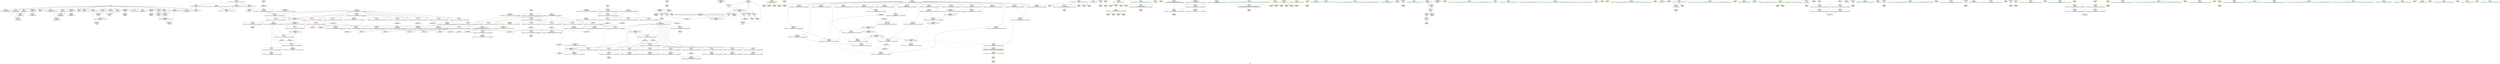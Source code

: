 digraph "SVFG" {
	label="SVFG";

	Node0x55ce87fc25f0 [shape=record,color=grey,label="{NodeID: 0\nNullPtr}"];
	Node0x55ce87fc25f0 -> Node0x55ce87fdfc70[style=solid];
	Node0x55ce87fc25f0 -> Node0x55ce87fdfd70[style=solid];
	Node0x55ce87fc25f0 -> Node0x55ce87fdfe40[style=solid];
	Node0x55ce87fc25f0 -> Node0x55ce87fdff10[style=solid];
	Node0x55ce87fc25f0 -> Node0x55ce87fdffe0[style=solid];
	Node0x55ce87fc25f0 -> Node0x55ce87fe00b0[style=solid];
	Node0x55ce87fc25f0 -> Node0x55ce87fe0180[style=solid];
	Node0x55ce87fc25f0 -> Node0x55ce87fe0250[style=solid];
	Node0x55ce87fc25f0 -> Node0x55ce87fe0320[style=solid];
	Node0x55ce87fc25f0 -> Node0x55ce87fe03f0[style=solid];
	Node0x55ce87fc25f0 -> Node0x55ce87fe04c0[style=solid];
	Node0x55ce87fc25f0 -> Node0x55ce87fe0590[style=solid];
	Node0x55ce87fc25f0 -> Node0x55ce87fe0660[style=solid];
	Node0x55ce87fc25f0 -> Node0x55ce87fe0730[style=solid];
	Node0x55ce87fc25f0 -> Node0x55ce87fe1ba0[style=solid];
	Node0x55ce87ffecf0 [shape=record,color=black,label="{NodeID: 360\nMR_14V_3 = PHI(MR_14V_4, MR_14V_2, )\npts\{118 \}\n}"];
	Node0x55ce87ffecf0 -> Node0x55ce87fe58a0[style=dashed];
	Node0x55ce87ffecf0 -> Node0x55ce87fe2250[style=dashed];
	Node0x55ce87fed6c0 [shape=record,color=yellow,style=double,label="{NodeID: 277\nAPARM(381)\nCS[]}"];
	Node0x55ce87fe13f0 [shape=record,color=red,label="{NodeID: 194\n369\<--327\n\<--N\nmain\n}"];
	Node0x55ce87fe13f0 -> Node0x55ce87fecf70[style=solid];
	Node0x55ce87fde3d0 [shape=record,color=black,label="{NodeID: 111\n272\<--271\nidxprom64\<--\n_Z5solveNSt7__cxx1112basic_stringIcSt11char_traitsIcESaIcEEE\n}"];
	Node0x55ce87fde3d0 -> Node0x55ce87ff18f0[style=solid];
	Node0x55ce87fdc5e0 [shape=record,color=green,label="{NodeID: 28\n58\<--59\nref.tmp\<--ref.tmp_field_insensitive\n__cxx_global_var_init.1\n}"];
	Node0x55ce87fdc5e0 -> Node0x55ce87feb300[style=solid];
	Node0x55ce87fdc5e0 -> Node0x55ce87feb3d0[style=solid];
	Node0x55ce87fdc5e0 -> Node0x55ce87feb4a0[style=solid];
	Node0x55ce87fdc5e0 -> Node0x55ce87feb7e0[style=solid];
	Node0x55ce87fe7f20 [shape=record,color=yellow,style=double,label="{NodeID: 388\nRETMU(12V_2)\npts\{116 \}\nFun[_Z5solveNSt7__cxx1112basic_stringIcSt11char_traitsIcESaIcEEE]}"];
	Node0x55ce87fee9c0 [shape=record,color=yellow,style=double,label="{NodeID: 305\nARet(370)\nCS[]}"];
	Node0x55ce87fee9c0 -> Node0x55ce87fed040[style=solid];
	Node0x55ce87fe2b40 [shape=record,color=blue,label="{NodeID: 222\n335\<--155\ni\<--\nmain\n}"];
	Node0x55ce87fe2b40 -> Node0x55ce87ffd8f0[style=dashed];
	Node0x55ce87fe45f0 [shape=record,color=purple,label="{NodeID: 139\n257\<--140\narrayidx55\<--vla\n_Z5solveNSt7__cxx1112basic_stringIcSt11char_traitsIcESaIcEEE\n}"];
	Node0x55ce87fe45f0 -> Node0x55ce87fe6dc0[style=solid];
	Node0x55ce87fdef00 [shape=record,color=green,label="{NodeID: 56\n333\<--334\nehselector.slot\<--ehselector.slot_field_insensitive\nmain\n}"];
	Node0x55ce87fdef00 -> Node0x55ce87fe1590[style=solid];
	Node0x55ce87fdef00 -> Node0x55ce87fe2db0[style=solid];
	Node0x55ce87fdef00 -> Node0x55ce87fe2f50[style=solid];
	Node0x55ce87ff0cf0 [shape=record,color=grey,label="{NodeID: 333\n243 = Binary(242, 132, )\n}"];
	Node0x55ce87fec0d0 [shape=record,color=yellow,style=double,label="{NodeID: 250\nAPARM(8)\nCS[]}"];
	Node0x55ce87fe5cb0 [shape=record,color=red,label="{NodeID: 167\n241\<--119\n\<--i\n_Z5solveNSt7__cxx1112basic_stringIcSt11char_traitsIcESaIcEEE\n}"];
	Node0x55ce87fe5cb0 -> Node0x55ce87fddef0[style=solid];
	Node0x55ce87fe0800 [shape=record,color=black,label="{NodeID: 84\n9\<--8\n\<--_Z7welcomeB5cxx11\nCan only get source location for instruction, argument, global var or function.}"];
	Node0x55ce87fe0800 -> Node0x55ce87feb640[style=solid];
	Node0x55ce87fd8040 [shape=record,color=green,label="{NodeID: 1\n7\<--1\n__dso_handle\<--dummyObj\nGlob }"];
	Node0x55ce87fff1f0 [shape=record,color=black,label="{NodeID: 361\nMR_20V_2 = PHI(MR_20V_3, MR_20V_1, )\npts\{141 \}\n}"];
	Node0x55ce87fff1f0 -> Node0x55ce87fe2320[style=dashed];
	Node0x55ce87fff1f0 -> Node0x55ce87fe23f0[style=dashed];
	Node0x55ce87fff1f0 -> Node0x55ce880000f0[style=dashed];
	Node0x55ce87fed790 [shape=record,color=yellow,style=double,label="{NodeID: 278\nAPARM(382)\nCS[]}"];
	Node0x55ce87fe14c0 [shape=record,color=red,label="{NodeID: 195\n418\<--331\nexn\<--exn.slot\nmain\n}"];
	Node0x55ce87fde4a0 [shape=record,color=black,label="{NodeID: 112\n276\<--275\nidxprom66\<--\n_Z5solveNSt7__cxx1112basic_stringIcSt11char_traitsIcESaIcEEE\n}"];
	Node0x55ce87fdc6b0 [shape=record,color=green,label="{NodeID: 29\n60\<--61\nexn.slot\<--exn.slot_field_insensitive\n__cxx_global_var_init.1\n}"];
	Node0x55ce87fdc6b0 -> Node0x55ce87fe4ee0[style=solid];
	Node0x55ce87fdc6b0 -> Node0x55ce87fe1ca0[style=solid];
	Node0x55ce87fe8000 [shape=record,color=yellow,style=double,label="{NodeID: 389\nRETMU(14V_4)\npts\{118 \}\nFun[_Z5solveNSt7__cxx1112basic_stringIcSt11char_traitsIcESaIcEEE]}"];
	Node0x55ce87feea50 [shape=record,color=yellow,style=double,label="{NodeID: 306\nARet(372)\nCS[]}"];
	Node0x55ce87feea50 -> Node0x55ce87fed1e0[style=solid];
	Node0x55ce87fe2c10 [shape=record,color=blue,label="{NodeID: 223\n335\<--396\ni\<--inc\nmain\n}"];
	Node0x55ce87fe2c10 -> Node0x55ce87ffd8f0[style=dashed];
	Node0x55ce87fe46c0 [shape=record,color=purple,label="{NodeID: 140\n263\<--140\narrayidx58\<--vla\n_Z5solveNSt7__cxx1112basic_stringIcSt11char_traitsIcESaIcEEE\n}"];
	Node0x55ce87fdefd0 [shape=record,color=green,label="{NodeID: 57\n335\<--336\ni\<--i_field_insensitive\nmain\n}"];
	Node0x55ce87fdefd0 -> Node0x55ce87fe1660[style=solid];
	Node0x55ce87fdefd0 -> Node0x55ce87fe1730[style=solid];
	Node0x55ce87fdefd0 -> Node0x55ce87fe1800[style=solid];
	Node0x55ce87fdefd0 -> Node0x55ce87fe18d0[style=solid];
	Node0x55ce87fdefd0 -> Node0x55ce87fe2b40[style=solid];
	Node0x55ce87fdefd0 -> Node0x55ce87fe2c10[style=solid];
	Node0x55ce87ff0e70 [shape=record,color=grey,label="{NodeID: 334\n165 = Binary(164, 155, )\n}"];
	Node0x55ce87ff0e70 -> Node0x55ce87fe0f10[style=solid];
	Node0x55ce87fec1a0 [shape=record,color=yellow,style=double,label="{NodeID: 251\nAPARM(108)\nCS[]}"];
	Node0x55ce87fe5d80 [shape=record,color=red,label="{NodeID: 168\n250\<--119\n\<--i\n_Z5solveNSt7__cxx1112basic_stringIcSt11char_traitsIcESaIcEEE\n}"];
	Node0x55ce87fe5d80 -> Node0x55ce87ff0270[style=solid];
	Node0x55ce87fe0900 [shape=record,color=black,label="{NodeID: 85\n41\<--42\n\<--_ZNSt8ios_base4InitD1Ev\nCan only get source location for instruction, argument, global var or function.}"];
	Node0x55ce87fe0900 -> Node0x55ce87febcc0[style=solid];
	Node0x55ce87fd0180 [shape=record,color=green,label="{NodeID: 2\n11\<--1\n.str\<--dummyObj\nGlob }"];
	Node0x55ce87fff6f0 [shape=record,color=black,label="{NodeID: 362\nMR_18V_4 = PHI(MR_18V_5, MR_18V_3, )\npts\{122 \}\n}"];
	Node0x55ce87fff6f0 -> Node0x55ce87fe6190[style=dashed];
	Node0x55ce87fff6f0 -> Node0x55ce87fe2730[style=dashed];
	Node0x55ce87fed860 [shape=record,color=yellow,style=double,label="{NodeID: 279\nAPARM(337)\nCS[]}"];
	Node0x55ce87fe1590 [shape=record,color=red,label="{NodeID: 196\n419\<--333\nsel\<--ehselector.slot\nmain\n}"];
	Node0x55ce87fde570 [shape=record,color=black,label="{NodeID: 113\n283\<--282\nidxprom71\<--add70\n_Z5solveNSt7__cxx1112basic_stringIcSt11char_traitsIcESaIcEEE\n}"];
	Node0x55ce87fde570 -> Node0x55ce87ff06f0[style=solid];
	Node0x55ce87fdc780 [shape=record,color=green,label="{NodeID: 30\n62\<--63\nehselector.slot\<--ehselector.slot_field_insensitive\n__cxx_global_var_init.1\n}"];
	Node0x55ce87fdc780 -> Node0x55ce87fe4fb0[style=solid];
	Node0x55ce87fdc780 -> Node0x55ce87fe1d70[style=solid];
	Node0x55ce87fe80e0 [shape=record,color=yellow,style=double,label="{NodeID: 390\nRETMU(16V_4)\npts\{120 \}\nFun[_Z5solveNSt7__cxx1112basic_stringIcSt11char_traitsIcESaIcEEE]}"];
	Node0x55ce87feeae0 [shape=record,color=yellow,style=double,label="{NodeID: 307\nARet(373)\nCS[]}"];
	Node0x55ce87fe2ce0 [shape=record,color=blue,label="{NodeID: 224\n331\<--400\nexn.slot\<--\nmain\n}"];
	Node0x55ce87fe2ce0 -> Node0x55ce87ffddf0[style=dashed];
	Node0x55ce87fe4790 [shape=record,color=purple,label="{NodeID: 141\n267\<--140\narrayidx61\<--vla\n_Z5solveNSt7__cxx1112basic_stringIcSt11char_traitsIcESaIcEEE\n}"];
	Node0x55ce87fe4790 -> Node0x55ce87fe6e90[style=solid];
	Node0x55ce87fdf0a0 [shape=record,color=green,label="{NodeID: 58\n337\<--338\nagg.tmp\<--agg.tmp_field_insensitive\nmain\n}"];
	Node0x55ce87fdf0a0 -> Node0x55ce87fed860[style=solid];
	Node0x55ce87fdf0a0 -> Node0x55ce87feda00[style=solid];
	Node0x55ce87fdf0a0 -> Node0x55ce87fedc70[style=solid];
	Node0x55ce87fdf0a0 -> Node0x55ce87fedee0[style=solid];
	Node0x55ce87ff0ff0 [shape=record,color=grey,label="{NodeID: 335\n232 = Binary(231, 132, )\n}"];
	Node0x55ce87fec270 [shape=record,color=yellow,style=double,label="{NodeID: 252\nAPARM(306)\nCS[]}"];
	Node0x55ce87fe5e50 [shape=record,color=red,label="{NodeID: 169\n259\<--119\n\<--i\n_Z5solveNSt7__cxx1112basic_stringIcSt11char_traitsIcESaIcEEE\n}"];
	Node0x55ce87fe5e50 -> Node0x55ce87ff12f0[style=solid];
	Node0x55ce87fe0a00 [shape=record,color=black,label="{NodeID: 86\n75\<--76\n\<--_ZNSt7__cxx1112basic_stringIcSt11char_traitsIcESaIcEED1Ev\nCan only get source location for instruction, argument, global var or function.}"];
	Node0x55ce87fe0a00 -> Node0x55ce87feb570[style=solid];
	Node0x55ce87fd8e40 [shape=record,color=green,label="{NodeID: 3\n13\<--1\n_ZSt3cin\<--dummyObj\nGlob }"];
	Node0x55ce87fffbf0 [shape=record,color=black,label="{NodeID: 363\nMR_20V_7 = PHI(MR_20V_11, MR_20V_6, )\npts\{141 \}\n}"];
	Node0x55ce87fffbf0 -> Node0x55ce87fe6cf0[style=dashed];
	Node0x55ce87fffbf0 -> Node0x55ce87fe6dc0[style=dashed];
	Node0x55ce87fffbf0 -> Node0x55ce87fe6e90[style=dashed];
	Node0x55ce87fffbf0 -> Node0x55ce87fe6f60[style=dashed];
	Node0x55ce87fffbf0 -> Node0x55ce87fe2800[style=dashed];
	Node0x55ce87fffbf0 -> Node0x55ce87fe28d0[style=dashed];
	Node0x55ce87fffbf0 -> Node0x55ce87fe29a0[style=dashed];
	Node0x55ce87fffbf0 -> Node0x55ce88000ff0[style=dashed];
	Node0x55ce87fed930 [shape=record,color=yellow,style=double,label="{NodeID: 280\nAPARM(329)\nCS[]}"];
	Node0x55ce87fe1660 [shape=record,color=red,label="{NodeID: 197\n354\<--335\n\<--i\nmain\n}"];
	Node0x55ce87fe1660 -> Node0x55ce87ff2af0[style=solid];
	Node0x55ce87fde640 [shape=record,color=black,label="{NodeID: 114\n287\<--286\nidxprom73\<--\n_Z5solveNSt7__cxx1112basic_stringIcSt11char_traitsIcESaIcEEE\n}"];
	Node0x55ce87fdc850 [shape=record,color=green,label="{NodeID: 31\n65\<--66\n_ZNSaIcEC1Ev\<--_ZNSaIcEC1Ev_field_insensitive\n}"];
	Node0x55ce87fe81c0 [shape=record,color=yellow,style=double,label="{NodeID: 391\nRETMU(18V_2)\npts\{122 \}\nFun[_Z5solveNSt7__cxx1112basic_stringIcSt11char_traitsIcESaIcEEE]}"];
	Node0x55ce87feeb70 [shape=record,color=yellow,style=double,label="{NodeID: 308\nARet(379)\nCS[]}"];
	Node0x55ce87feeb70 -> Node0x55ce87fed520[style=solid];
	Node0x55ce87fe2db0 [shape=record,color=blue,label="{NodeID: 225\n333\<--402\nehselector.slot\<--\nmain\n}"];
	Node0x55ce87fe2db0 -> Node0x55ce87ffe2f0[style=dashed];
	Node0x55ce87fe4860 [shape=record,color=purple,label="{NodeID: 142\n274\<--140\narrayidx65\<--vla\n_Z5solveNSt7__cxx1112basic_stringIcSt11char_traitsIcESaIcEEE\n}"];
	Node0x55ce87fdf170 [shape=record,color=green,label="{NodeID: 59\n341\<--342\n_Z4initv\<--_Z4initv_field_insensitive\n}"];
	Node0x55ce87ff1170 [shape=record,color=grey,label="{NodeID: 336\n230 = Binary(229, 155, )\n}"];
	Node0x55ce87ff1170 -> Node0x55ce87fddd50[style=solid];
	Node0x55ce87fec340 [shape=record,color=yellow,style=double,label="{NodeID: 253\nAPARM(108)\nCS[]}"];
	Node0x55ce87fe5f20 [shape=record,color=red,label="{NodeID: 170\n271\<--119\n\<--i\n_Z5solveNSt7__cxx1112basic_stringIcSt11char_traitsIcESaIcEEE\n}"];
	Node0x55ce87fe5f20 -> Node0x55ce87fde3d0[style=solid];
	Node0x55ce87fe0b00 [shape=record,color=black,label="{NodeID: 87\n126\<--123\nconv\<--call\n_Z5solveNSt7__cxx1112basic_stringIcSt11char_traitsIcESaIcEEE\n}"];
	Node0x55ce87fe0b00 -> Node0x55ce87fe1e40[style=solid];
	Node0x55ce87fd8ed0 [shape=record,color=green,label="{NodeID: 4\n14\<--1\n_ZSt4cerr\<--dummyObj\nGlob }"];
	Node0x55ce880000f0 [shape=record,color=black,label="{NodeID: 364\nMR_20V_5 = PHI(MR_20V_4, MR_20V_2, )\npts\{141 \}\n}"];
	Node0x55ce880000f0 -> Node0x55ce88000ff0[style=dashed];
	Node0x55ce87feda00 [shape=record,color=yellow,style=double,label="{NodeID: 281\nAPARM(337)\nCS[]|{<s0>32}}"];
	Node0x55ce87feda00:s0 -> Node0x55ce87fd0f50[style=solid,color=red];
	Node0x55ce87fe1730 [shape=record,color=red,label="{NodeID: 198\n363\<--335\n\<--i\nmain\n}"];
	Node0x55ce87fe1730 -> Node0x55ce87fecc30[style=solid];
	Node0x55ce87fde710 [shape=record,color=black,label="{NodeID: 115\n291\<--290\nidxprom75\<--\n_Z5solveNSt7__cxx1112basic_stringIcSt11char_traitsIcESaIcEEE\n}"];
	Node0x55ce87fde710 -> Node0x55ce87ff2070[style=solid];
	Node0x55ce87fdc950 [shape=record,color=green,label="{NodeID: 32\n69\<--70\n_ZNSt7__cxx1112basic_stringIcSt11char_traitsIcESaIcEEC1EPKcRKS3_\<--_ZNSt7__cxx1112basic_stringIcSt11char_traitsIcESaIcEEC1EPKcRKS3__field_insensitive\n}"];
	Node0x55ce87fe82a0 [shape=record,color=yellow,style=double,label="{NodeID: 392\nRETMU(20V_6)\npts\{141 \}\nFun[_Z5solveNSt7__cxx1112basic_stringIcSt11char_traitsIcESaIcEEE]}"];
	Node0x55ce87feec00 [shape=record,color=yellow,style=double,label="{NodeID: 309\nARet(381)\nCS[]}"];
	Node0x55ce87feec00 -> Node0x55ce87fed6c0[style=solid];
	Node0x55ce87fe2e80 [shape=record,color=blue,label="{NodeID: 226\n331\<--406\nexn.slot\<--\nmain\n}"];
	Node0x55ce87fe2e80 -> Node0x55ce87ffddf0[style=dashed];
	Node0x55ce87fe4930 [shape=record,color=purple,label="{NodeID: 143\n277\<--140\narrayidx67\<--vla\n_Z5solveNSt7__cxx1112basic_stringIcSt11char_traitsIcESaIcEEE\n}"];
	Node0x55ce87fe4930 -> Node0x55ce87fe28d0[style=solid];
	Node0x55ce87fdf270 [shape=record,color=green,label="{NodeID: 60\n344\<--345\n_ZNSirsERi\<--_ZNSirsERi_field_insensitive\n}"];
	Node0x55ce87ff12f0 [shape=record,color=grey,label="{NodeID: 337\n260 = Binary(259, 155, )\n}"];
	Node0x55ce87ff12f0 -> Node0x55ce87fde230[style=solid];
	Node0x55ce87fec410 [shape=record,color=yellow,style=double,label="{NodeID: 254\nAPARM(108)\nCS[]}"];
	Node0x55ce87fe5ff0 [shape=record,color=red,label="{NodeID: 171\n281\<--119\n\<--i\n_Z5solveNSt7__cxx1112basic_stringIcSt11char_traitsIcESaIcEEE\n}"];
	Node0x55ce87fe5ff0 -> Node0x55ce87ff0570[style=solid];
	Node0x55ce87fe0bd0 [shape=record,color=black,label="{NodeID: 88\n129\<--128\nconv2\<--call1\n_Z5solveNSt7__cxx1112basic_stringIcSt11char_traitsIcESaIcEEE\n}"];
	Node0x55ce87fe0bd0 -> Node0x55ce87fe1f10[style=solid];
	Node0x55ce87fc2680 [shape=record,color=green,label="{NodeID: 5\n15\<--1\n.str.2\<--dummyObj\nGlob }"];
	Node0x55ce880005f0 [shape=record,color=black,label="{NodeID: 365\nMR_16V_3 = PHI(MR_16V_4, MR_16V_2, )\npts\{120 \}\n}"];
	Node0x55ce880005f0 -> Node0x55ce87fe5a40[style=dashed];
	Node0x55ce880005f0 -> Node0x55ce87fe2590[style=dashed];
	Node0x55ce87fedad0 [shape=record,color=yellow,style=double,label="{NodeID: 282\nAPARM(388)\nCS[]}"];
	Node0x55ce87fe1800 [shape=record,color=red,label="{NodeID: 199\n380\<--335\n\<--i\nmain\n}"];
	Node0x55ce87fe1800 -> Node0x55ce87fed5f0[style=solid];
	Node0x55ce87fe32b0 [shape=record,color=black,label="{NodeID: 116\n295\<--294\nidxprom77\<--\n_Z5solveNSt7__cxx1112basic_stringIcSt11char_traitsIcESaIcEEE\n}"];
	Node0x55ce87fdca50 [shape=record,color=green,label="{NodeID: 33\n72\<--73\n_ZNSaIcED1Ev\<--_ZNSaIcED1Ev_field_insensitive\n}"];
	Node0x55ce87fe8380 [shape=record,color=yellow,style=double,label="{NodeID: 393\nRETMU(22V_3)\npts\{326 \}\nFun[main]}"];
	Node0x55ce87feec90 [shape=record,color=yellow,style=double,label="{NodeID: 310\nARet(383)\nCS[]}"];
	Node0x55ce87fe2f50 [shape=record,color=blue,label="{NodeID: 227\n333\<--408\nehselector.slot\<--\nmain\n}"];
	Node0x55ce87fe2f50 -> Node0x55ce87ffe2f0[style=dashed];
	Node0x55ce87fe4a00 [shape=record,color=purple,label="{NodeID: 144\n285\<--140\narrayidx72\<--vla\n_Z5solveNSt7__cxx1112basic_stringIcSt11char_traitsIcESaIcEEE\n}"];
	Node0x55ce87fdf370 [shape=record,color=green,label="{NodeID: 61\n347\<--348\n_ZNSt7__cxx1112basic_stringIcSt11char_traitsIcESaIcEEC1Ev\<--_ZNSt7__cxx1112basic_stringIcSt11char_traitsIcESaIcEEC1Ev_field_insensitive\n}"];
	Node0x55ce87ff1470 [shape=record,color=grey,label="{NodeID: 338\n238 = Binary(237, 155, )\n}"];
	Node0x55ce87ff1470 -> Node0x55ce87ff15f0[style=solid];
	Node0x55ce87fec4e0 [shape=record,color=yellow,style=double,label="{NodeID: 255\nAPARM(213)\nCS[]}"];
	Node0x55ce87fe60c0 [shape=record,color=red,label="{NodeID: 172\n290\<--119\n\<--i\n_Z5solveNSt7__cxx1112basic_stringIcSt11char_traitsIcESaIcEEE\n}"];
	Node0x55ce87fe60c0 -> Node0x55ce87fde710[style=solid];
	Node0x55ce87fe0ca0 [shape=record,color=black,label="{NodeID: 89\n132\<--131\n\<--\n_Z5solveNSt7__cxx1112basic_stringIcSt11char_traitsIcESaIcEEE\n}"];
	Node0x55ce87fe0ca0 -> Node0x55ce87fe20b0[style=solid];
	Node0x55ce87fe0ca0 -> Node0x55ce87fefaf0[style=solid];
	Node0x55ce87fe0ca0 -> Node0x55ce87fefc70[style=solid];
	Node0x55ce87fe0ca0 -> Node0x55ce87ff00f0[style=solid];
	Node0x55ce87fe0ca0 -> Node0x55ce87ff06f0[style=solid];
	Node0x55ce87fe0ca0 -> Node0x55ce87ff09f0[style=solid];
	Node0x55ce87fe0ca0 -> Node0x55ce87ff0cf0[style=solid];
	Node0x55ce87fe0ca0 -> Node0x55ce87ff0ff0[style=solid];
	Node0x55ce87fe0ca0 -> Node0x55ce87ff1770[style=solid];
	Node0x55ce87fe0ca0 -> Node0x55ce87ff18f0[style=solid];
	Node0x55ce87fe0ca0 -> Node0x55ce87ff2070[style=solid];
	Node0x55ce87fe0ca0 -> Node0x55ce87ff21f0[style=solid];
	Node0x55ce87fc2710 [shape=record,color=green,label="{NodeID: 6\n17\<--1\n.str.3\<--dummyObj\nGlob }"];
	Node0x55ce88000af0 [shape=record,color=black,label="{NodeID: 366\nMR_18V_2 = PHI(MR_18V_5, MR_18V_1, )\npts\{122 \}\n}"];
	Node0x55ce88000af0 -> Node0x55ce87fe2660[style=dashed];
	Node0x55ce88000af0 -> Node0x55ce87fe81c0[style=dashed];
	Node0x55ce87fedba0 [shape=record,color=yellow,style=double,label="{NodeID: 283\nAPARM(387)\nCS[]}"];
	Node0x55ce87fe18d0 [shape=record,color=red,label="{NodeID: 200\n395\<--335\n\<--i\nmain\n}"];
	Node0x55ce87fe18d0 -> Node0x55ce87fef670[style=solid];
	Node0x55ce87fe3380 [shape=record,color=black,label="{NodeID: 117\n107\<--305\n_Z5solveNSt7__cxx1112basic_stringIcSt11char_traitsIcESaIcEEE_ret\<--\n_Z5solveNSt7__cxx1112basic_stringIcSt11char_traitsIcESaIcEEE\n}"];
	Node0x55ce87fe3380 -> Node0x55ce87feef30[style=solid];
	Node0x55ce87fdcb50 [shape=record,color=green,label="{NodeID: 34\n96\<--97\n__gxx_personality_v0\<--__gxx_personality_v0_field_insensitive\n}"];
	Node0x55ce87fe8490 [shape=record,color=yellow,style=double,label="{NodeID: 394\nRETMU(24V_1)\npts\{328 \}\nFun[main]}"];
	Node0x55ce87feed20 [shape=record,color=yellow,style=double,label="{NodeID: 311\nARet(387)\nCS[]}"];
	Node0x55ce87feed20 -> Node0x55ce87fedba0[style=solid];
	Node0x55ce87fe3020 [shape=record,color=blue,label="{NodeID: 228\n325\<--151\nretval\<--\nmain\n}"];
	Node0x55ce87fe3020 -> Node0x55ce87fe1250[style=dashed];
	Node0x55ce87fe3020 -> Node0x55ce87fe8380[style=dashed];
	Node0x55ce87fe4ad0 [shape=record,color=purple,label="{NodeID: 145\n288\<--140\narrayidx74\<--vla\n_Z5solveNSt7__cxx1112basic_stringIcSt11char_traitsIcESaIcEEE\n}"];
	Node0x55ce87fe4ad0 -> Node0x55ce87fe6f60[style=solid];
	Node0x55ce87fdf470 [shape=record,color=green,label="{NodeID: 62\n350\<--351\n_ZSt7getlineIcSt11char_traitsIcESaIcEERSt13basic_istreamIT_T0_ES7_RNSt7__cxx1112basic_stringIS4_S5_T1_EE\<--_ZSt7getlineIcSt11char_traitsIcESaIcEERSt13basic_istreamIT_T0_ES7_RNSt7__cxx1112basic_stringIS4_S5_T1_EE_field_insensitive\n}"];
	Node0x55ce87ff15f0 [shape=record,color=grey,label="{NodeID: 339\n239 = Binary(238, 240, )\n}"];
	Node0x55ce87ff15f0 -> Node0x55ce87fe2800[style=solid];
	Node0x55ce87fec5b0 [shape=record,color=yellow,style=double,label="{NodeID: 256\nAPARM(329)\nCS[]}"];
	Node0x55ce87fe6190 [shape=record,color=red,label="{NodeID: 173\n207\<--121\n\<--j26\n_Z5solveNSt7__cxx1112basic_stringIcSt11char_traitsIcESaIcEEE\n}"];
	Node0x55ce87fe6190 -> Node0x55ce87fef7f0[style=solid];
	Node0x55ce87fe6190 -> Node0x55ce87ff2c70[style=solid];
	Node0x55ce87fe0d70 [shape=record,color=black,label="{NodeID: 90\n156\<--154\nidxprom\<--sub\n_Z5solveNSt7__cxx1112basic_stringIcSt11char_traitsIcESaIcEEE\n}"];
	Node0x55ce87fe0d70 -> Node0x55ce87fefc70[style=solid];
	Node0x55ce87fd02a0 [shape=record,color=green,label="{NodeID: 7\n19\<--1\n.str.4\<--dummyObj\nGlob }"];
	Node0x55ce88000ff0 [shape=record,color=black,label="{NodeID: 367\nMR_20V_6 = PHI(MR_20V_7, MR_20V_5, )\npts\{141 \}\n}"];
	Node0x55ce88000ff0 -> Node0x55ce87fe7030[style=dashed];
	Node0x55ce88000ff0 -> Node0x55ce87fffbf0[style=dashed];
	Node0x55ce88000ff0 -> Node0x55ce87fe82a0[style=dashed];
	Node0x55ce87fedc70 [shape=record,color=yellow,style=double,label="{NodeID: 284\nAPARM(337)\nCS[]}"];
	Node0x55ce87fe19a0 [shape=record,color=blue,label="{NodeID: 201\n455\<--29\nllvm.global_ctors_0\<--\nGlob }"];
	Node0x55ce87fe3450 [shape=record,color=black,label="{NodeID: 118\n324\<--414\nmain_ret\<--\nmain\n}"];
	Node0x55ce87fe3450 -> Node0x55ce87fef430[style=solid];
	Node0x55ce87fdcc50 [shape=record,color=green,label="{NodeID: 35\n76\<--102\n_ZNSt7__cxx1112basic_stringIcSt11char_traitsIcESaIcEED1Ev\<--_ZNSt7__cxx1112basic_stringIcSt11char_traitsIcESaIcEED1Ev_field_insensitive\n}"];
	Node0x55ce87fdcc50 -> Node0x55ce87fe0a00[style=solid];
	Node0x55ce87fe8570 [shape=record,color=yellow,style=double,label="{NodeID: 395\nRETMU(26V_1)\npts\{332 \}\nFun[main]}"];
	Node0x55ce87feedb0 [shape=record,color=yellow,style=double,label="{NodeID: 312\nARet(389)\nCS[]}"];
	Node0x55ce87fe30f0 [shape=record,color=yellow,style=double,label="{NodeID: 229\nAPARM(13)\nCS[]}"];
	Node0x55ce87fe4ba0 [shape=record,color=purple,label="{NodeID: 146\n293\<--140\narrayidx76\<--vla\n_Z5solveNSt7__cxx1112basic_stringIcSt11char_traitsIcESaIcEEE\n}"];
	Node0x55ce87fdf570 [shape=record,color=green,label="{NodeID: 63\n361\<--362\n_ZStlsISt11char_traitsIcEERSt13basic_ostreamIcT_ES5_PKc\<--_ZStlsISt11char_traitsIcEERSt13basic_ostreamIcT_ES5_PKc_field_insensitive\n}"];
	Node0x55ce87ff1770 [shape=record,color=grey,label="{NodeID: 340\n301 = Binary(302, 132, )\n}"];
	Node0x55ce87fec680 [shape=record,color=yellow,style=double,label="{NodeID: 257\nAPARM(13)\nCS[]}"];
	Node0x55ce87fe6260 [shape=record,color=red,label="{NodeID: 174\n217\<--121\n\<--j26\n_Z5solveNSt7__cxx1112basic_stringIcSt11char_traitsIcESaIcEEE\n}"];
	Node0x55ce87fe6260 -> Node0x55ce87fddbb0[style=solid];
	Node0x55ce87fe0e40 [shape=record,color=black,label="{NodeID: 91\n160\<--159\nidxprom3\<--\n_Z5solveNSt7__cxx1112basic_stringIcSt11char_traitsIcESaIcEEE\n}"];
	Node0x55ce87fd0330 [shape=record,color=green,label="{NodeID: 8\n21\<--1\n_ZSt4cout\<--dummyObj\nGlob }"];
	Node0x55ce880014f0 [shape=record,color=black,label="{NodeID: 368\nMR_20V_11 = PHI(MR_20V_12, MR_20V_9, )\npts\{141 \}\n}"];
	Node0x55ce880014f0 -> Node0x55ce87fffbf0[style=dashed];
	Node0x55ce87fedd40 [shape=record,color=yellow,style=double,label="{NodeID: 285\nAPARM(21)\nCS[]}"];
	Node0x55ce87fe1aa0 [shape=record,color=blue,label="{NodeID: 202\n456\<--30\nllvm.global_ctors_1\<--_GLOBAL__sub_I_vexorian_2_0.cpp\nGlob }"];
	Node0x55ce87fe3520 [shape=record,color=purple,label="{NodeID: 119\n39\<--4\n\<--_ZStL8__ioinit\n__cxx_global_var_init\n}"];
	Node0x55ce87fe3520 -> Node0x55ce87febd90[style=solid];
	Node0x55ce87fdcd50 [shape=record,color=green,label="{NodeID: 36\n105\<--106\n_Z5solveNSt7__cxx1112basic_stringIcSt11char_traitsIcESaIcEEE\<--_Z5solveNSt7__cxx1112basic_stringIcSt11char_traitsIcESaIcEEE_field_insensitive\n}"];
	Node0x55ce87fe8650 [shape=record,color=yellow,style=double,label="{NodeID: 396\nRETMU(28V_1)\npts\{334 \}\nFun[main]}"];
	Node0x55ce87feee40 [shape=record,color=yellow,style=double,label="{NodeID: 313\nARet(393)\nCS[]}"];
	Node0x55ce87fe31c0 [shape=record,color=yellow,style=double,label="{NodeID: 230\nAPARM(327)\nCS[]}"];
	Node0x55ce87fe4c70 [shape=record,color=purple,label="{NodeID: 147\n296\<--140\narrayidx78\<--vla\n_Z5solveNSt7__cxx1112basic_stringIcSt11char_traitsIcESaIcEEE\n}"];
	Node0x55ce87fe4c70 -> Node0x55ce87fe29a0[style=solid];
	Node0x55ce87fdf670 [shape=record,color=green,label="{NodeID: 64\n365\<--366\n_ZNSolsEi\<--_ZNSolsEi_field_insensitive\n}"];
	Node0x55ce87ff18f0 [shape=record,color=grey,label="{NodeID: 341\n273 = Binary(272, 132, )\n}"];
	Node0x55ce87fec750 [shape=record,color=yellow,style=double,label="{NodeID: 258\nAPARM(329)\nCS[]}"];
	Node0x55ce87fe6330 [shape=record,color=red,label="{NodeID: 175\n224\<--121\n\<--j26\n_Z5solveNSt7__cxx1112basic_stringIcSt11char_traitsIcESaIcEEE\n}"];
	Node0x55ce87fe6330 -> Node0x55ce87ff2670[style=solid];
	Node0x55ce87fe0f10 [shape=record,color=black,label="{NodeID: 92\n166\<--165\nconv6\<--sub5\n_Z5solveNSt7__cxx1112basic_stringIcSt11char_traitsIcESaIcEEE\n}"];
	Node0x55ce87fe0f10 -> Node0x55ce87feb980[style=solid];
	Node0x55ce87fcff70 [shape=record,color=green,label="{NodeID: 9\n22\<--1\n.str.5\<--dummyObj\nGlob }"];
	Node0x55ce880019f0 [shape=record,color=black,label="{NodeID: 369\nMR_30V_5 = PHI(MR_30V_3, MR_30V_3, MR_30V_3, MR_30V_3, MR_30V_3, MR_30V_3, MR_30V_3, MR_30V_3, MR_30V_3, MR_30V_3, MR_30V_3, MR_30V_3, MR_30V_1, )\npts\{336 \}\n}"];
	Node0x55ce880019f0 -> Node0x55ce87ffe7f0[style=dashed];
	Node0x55ce87fede10 [shape=record,color=yellow,style=double,label="{NodeID: 286\nAPARM(374)\nCS[]}"];
	Node0x55ce87fe1ba0 [shape=record,color=blue, style = dotted,label="{NodeID: 203\n457\<--3\nllvm.global_ctors_2\<--dummyVal\nGlob }"];
	Node0x55ce87fe35f0 [shape=record,color=purple,label="{NodeID: 120\n67\<--11\n\<--.str\n__cxx_global_var_init.1\n}"];
	Node0x55ce87fe35f0 -> Node0x55ce87feb230[style=solid];
	Node0x55ce87fdce50 [shape=record,color=green,label="{NodeID: 37\n109\<--110\nn\<--n_field_insensitive\n_Z5solveNSt7__cxx1112basic_stringIcSt11char_traitsIcESaIcEEE\n}"];
	Node0x55ce87fdce50 -> Node0x55ce87fe5080[style=solid];
	Node0x55ce87fdce50 -> Node0x55ce87fe5150[style=solid];
	Node0x55ce87fdce50 -> Node0x55ce87fe5220[style=solid];
	Node0x55ce87fdce50 -> Node0x55ce87fe52f0[style=solid];
	Node0x55ce87fdce50 -> Node0x55ce87fe53c0[style=solid];
	Node0x55ce87fdce50 -> Node0x55ce87fe5490[style=solid];
	Node0x55ce87fdce50 -> Node0x55ce87fe1e40[style=solid];
	Node0x55ce87fe8730 [shape=record,color=yellow,style=double,label="{NodeID: 397\nRETMU(30V_3)\npts\{336 \}\nFun[main]}"];
	Node0x55ce87fd0f50 [shape=record,color=yellow,style=double,label="{NodeID: 314\nFPARM(108)\nFun[_Z5solveNSt7__cxx1112basic_stringIcSt11char_traitsIcESaIcEEE]}"];
	Node0x55ce87fd0f50 -> Node0x55ce87feb8b0[style=solid];
	Node0x55ce87fd0f50 -> Node0x55ce87fec1a0[style=solid];
	Node0x55ce87fd0f50 -> Node0x55ce87fec340[style=solid];
	Node0x55ce87fd0f50 -> Node0x55ce87fec410[style=solid];
	Node0x55ce87feb160 [shape=record,color=yellow,style=double,label="{NodeID: 231\nAPARM(8)\nCS[]}"];
	Node0x55ce87fe4d40 [shape=record,color=purple,label="{NodeID: 148\n303\<--140\narrayidx82\<--vla\n_Z5solveNSt7__cxx1112basic_stringIcSt11char_traitsIcESaIcEEE\n}"];
	Node0x55ce87fdf770 [shape=record,color=green,label="{NodeID: 65\n374\<--375\n_ZSt4endlIcSt11char_traitsIcEERSt13basic_ostreamIT_T0_ES6_\<--_ZSt4endlIcSt11char_traitsIcEERSt13basic_ostreamIT_T0_ES6__field_insensitive\n}"];
	Node0x55ce87fdf770 -> Node0x55ce87fed2b0[style=solid];
	Node0x55ce87fdf770 -> Node0x55ce87fede10[style=solid];
	Node0x55ce87ff1a70 [shape=record,color=grey,label="{NodeID: 342\n154 = Binary(153, 155, )\n}"];
	Node0x55ce87ff1a70 -> Node0x55ce87fe0d70[style=solid];
	Node0x55ce87fec820 [shape=record,color=yellow,style=double,label="{NodeID: 259\nAPARM(13)\nCS[]}"];
	Node0x55ce87fe6400 [shape=record,color=red,label="{NodeID: 176\n234\<--121\n\<--j26\n_Z5solveNSt7__cxx1112basic_stringIcSt11char_traitsIcESaIcEEE\n}"];
	Node0x55ce87fe6400 -> Node0x55ce87fdde20[style=solid];
	Node0x55ce87fe0fe0 [shape=record,color=black,label="{NodeID: 93\n171\<--170\nconv8\<--\n_Z5solveNSt7__cxx1112basic_stringIcSt11char_traitsIcESaIcEEE\n}"];
	Node0x55ce87fe0fe0 -> Node0x55ce87ff24f0[style=solid];
	Node0x55ce87fd0000 [shape=record,color=green,label="{NodeID: 10\n24\<--1\n.str.6\<--dummyObj\nGlob }"];
	Node0x55ce87daeda0 [shape=record,color=yellow,style=double,label="{NodeID: 370\n6V_1 = ENCHI(MR_6V_0)\npts\{110 \}\nFun[_Z5solveNSt7__cxx1112basic_stringIcSt11char_traitsIcESaIcEEE]}"];
	Node0x55ce87daeda0 -> Node0x55ce87fe1e40[style=dashed];
	Node0x55ce87fedee0 [shape=record,color=yellow,style=double,label="{NodeID: 287\nAPARM(337)\nCS[]}"];
	Node0x55ce87fe1ca0 [shape=record,color=blue,label="{NodeID: 204\n60\<--79\nexn.slot\<--\n__cxx_global_var_init.1\n}"];
	Node0x55ce87fe1ca0 -> Node0x55ce87fe4ee0[style=dashed];
	Node0x55ce87fe36c0 [shape=record,color=purple,label="{NodeID: 121\n359\<--15\n\<--.str.2\nmain\n}"];
	Node0x55ce87fe36c0 -> Node0x55ce87feca90[style=solid];
	Node0x55ce87fdcf20 [shape=record,color=green,label="{NodeID: 38\n111\<--112\nt\<--t_field_insensitive\n_Z5solveNSt7__cxx1112basic_stringIcSt11char_traitsIcESaIcEEE\n}"];
	Node0x55ce87fdcf20 -> Node0x55ce87fe5560[style=solid];
	Node0x55ce87fdcf20 -> Node0x55ce87fe5630[style=solid];
	Node0x55ce87fdcf20 -> Node0x55ce87fe5700[style=solid];
	Node0x55ce87fdcf20 -> Node0x55ce87fe1f10[style=solid];
	Node0x55ce87fe8810 [shape=record,color=yellow,style=double,label="{NodeID: 398\nRETMU(2V_1)\npts\{61 \}\nFun[__cxx_global_var_init.1]}"];
	Node0x55ce87feef30 [shape=record,color=yellow,style=double,label="{NodeID: 315\nFRet(107)\nFun[_Z5solveNSt7__cxx1112basic_stringIcSt11char_traitsIcESaIcEEE]|{<s0>32}}"];
	Node0x55ce87feef30:s0 -> Node0x55ce87feed20[style=solid,color=blue];
	Node0x55ce87feb230 [shape=record,color=yellow,style=double,label="{NodeID: 232\nAPARM(67)\nCS[]}"];
	Node0x55ce87fe4e10 [shape=record,color=purple,label="{NodeID: 149\n304\<--140\narrayidx83\<--vla\n_Z5solveNSt7__cxx1112basic_stringIcSt11char_traitsIcESaIcEEE\n}"];
	Node0x55ce87fe4e10 -> Node0x55ce87fe7030[style=solid];
	Node0x55ce87fdf870 [shape=record,color=green,label="{NodeID: 66\n376\<--377\n_ZNSolsEPFRSoS_E\<--_ZNSolsEPFRSoS_E_field_insensitive\n}"];
	Node0x55ce87ff1bf0 [shape=record,color=grey,label="{NodeID: 343\n270 = Binary(269, 240, )\n}"];
	Node0x55ce87ff1bf0 -> Node0x55ce87fe28d0[style=solid];
	Node0x55ce87fec8f0 [shape=record,color=yellow,style=double,label="{NodeID: 260\nAPARM(329)\nCS[]}"];
	Node0x55ce87fe64d0 [shape=record,color=red,label="{NodeID: 177\n245\<--121\n\<--j26\n_Z5solveNSt7__cxx1112basic_stringIcSt11char_traitsIcESaIcEEE\n}"];
	Node0x55ce87fe64d0 -> Node0x55ce87fddfc0[style=solid];
	Node0x55ce87fe10b0 [shape=record,color=black,label="{NodeID: 94\n174\<--173\nconv10\<--sub9\n_Z5solveNSt7__cxx1112basic_stringIcSt11char_traitsIcESaIcEEE\n}"];
	Node0x55ce87fe10b0 -> Node0x55ce87febb20[style=solid];
	Node0x55ce87fd11f0 [shape=record,color=green,label="{NodeID: 11\n26\<--1\n.str.7\<--dummyObj\nGlob }"];
	Node0x55ce87daee50 [shape=record,color=yellow,style=double,label="{NodeID: 371\n8V_1 = ENCHI(MR_8V_0)\npts\{112 \}\nFun[_Z5solveNSt7__cxx1112basic_stringIcSt11char_traitsIcESaIcEEE]}"];
	Node0x55ce87daee50 -> Node0x55ce87fe1f10[style=dashed];
	Node0x55ce87fedfb0 [shape=record,color=yellow,style=double,label="{NodeID: 288\nAPARM(329)\nCS[]}"];
	Node0x55ce87fe1d70 [shape=record,color=blue,label="{NodeID: 205\n62\<--81\nehselector.slot\<--\n__cxx_global_var_init.1\n}"];
	Node0x55ce87fe1d70 -> Node0x55ce87fe4fb0[style=dashed];
	Node0x55ce87fe3790 [shape=record,color=purple,label="{NodeID: 122\n367\<--17\n\<--.str.3\nmain\n}"];
	Node0x55ce87fe3790 -> Node0x55ce87fecdd0[style=solid];
	Node0x55ce87fdcff0 [shape=record,color=green,label="{NodeID: 39\n113\<--114\nsaved_stack\<--saved_stack_field_insensitive\n_Z5solveNSt7__cxx1112basic_stringIcSt11char_traitsIcESaIcEEE\n}"];
	Node0x55ce87fdcff0 -> Node0x55ce87fe57d0[style=solid];
	Node0x55ce87fdcff0 -> Node0x55ce87fe1fe0[style=solid];
	Node0x55ce87fe8920 [shape=record,color=yellow,style=double,label="{NodeID: 399\nRETMU(4V_1)\npts\{63 \}\nFun[__cxx_global_var_init.1]}"];
	Node0x55ce87fef430 [shape=record,color=yellow,style=double,label="{NodeID: 316\nFRet(324)\nFun[main]}"];
	Node0x55ce87feb300 [shape=record,color=yellow,style=double,label="{NodeID: 233\nAPARM(58)\nCS[]}"];
	Node0x55ce87fe4ee0 [shape=record,color=red,label="{NodeID: 150\n85\<--60\nexn\<--exn.slot\n__cxx_global_var_init.1\n}"];
	Node0x55ce87fdf970 [shape=record,color=green,label="{NodeID: 67\n385\<--386\n_ZNSt7__cxx1112basic_stringIcSt11char_traitsIcESaIcEEC1ERKS4_\<--_ZNSt7__cxx1112basic_stringIcSt11char_traitsIcESaIcEEC1ERKS4__field_insensitive\n}"];
	Node0x55ce87ff1d70 [shape=record,color=grey,label="{NodeID: 344\n269 = Binary(258, 268, )\n}"];
	Node0x55ce87ff1d70 -> Node0x55ce87ff1bf0[style=solid];
	Node0x55ce87fec9c0 [shape=record,color=yellow,style=double,label="{NodeID: 261\nAPARM(14)\nCS[]}"];
	Node0x55ce87fe65a0 [shape=record,color=red,label="{NodeID: 178\n255\<--121\n\<--j26\n_Z5solveNSt7__cxx1112basic_stringIcSt11char_traitsIcESaIcEEE\n}"];
	Node0x55ce87fe65a0 -> Node0x55ce87fde160[style=solid];
	Node0x55ce87fe1180 [shape=record,color=black,label="{NodeID: 95\n179\<--178\nconv12\<--\n_Z5solveNSt7__cxx1112basic_stringIcSt11char_traitsIcESaIcEEE\n}"];
	Node0x55ce87fe1180 -> Node0x55ce87ff24f0[style=solid];
	Node0x55ce87fd8f80 [shape=record,color=green,label="{NodeID: 12\n29\<--1\n\<--dummyObj\nCan only get source location for instruction, argument, global var or function.}"];
	Node0x55ce88002990 [shape=record,color=yellow,style=double,label="{NodeID: 372\n10V_1 = ENCHI(MR_10V_0)\npts\{114 \}\nFun[_Z5solveNSt7__cxx1112basic_stringIcSt11char_traitsIcESaIcEEE]}"];
	Node0x55ce88002990 -> Node0x55ce87fe1fe0[style=dashed];
	Node0x55ce87fee080 [shape=record,color=yellow,style=double,label="{NodeID: 289\nAPARM(329)\nCS[]}"];
	Node0x55ce87fe1e40 [shape=record,color=blue,label="{NodeID: 206\n109\<--126\nn\<--conv\n_Z5solveNSt7__cxx1112basic_stringIcSt11char_traitsIcESaIcEEE\n}"];
	Node0x55ce87fe1e40 -> Node0x55ce87fe5080[style=dashed];
	Node0x55ce87fe1e40 -> Node0x55ce87fe5150[style=dashed];
	Node0x55ce87fe1e40 -> Node0x55ce87fe5220[style=dashed];
	Node0x55ce87fe1e40 -> Node0x55ce87fe52f0[style=dashed];
	Node0x55ce87fe1e40 -> Node0x55ce87fe53c0[style=dashed];
	Node0x55ce87fe1e40 -> Node0x55ce87fe5490[style=dashed];
	Node0x55ce87fe1e40 -> Node0x55ce87fe7240[style=dashed];
	Node0x55ce87fe3860 [shape=record,color=purple,label="{NodeID: 123\n371\<--19\n\<--.str.4\nmain\n}"];
	Node0x55ce87fe3860 -> Node0x55ce87fed110[style=solid];
	Node0x55ce87fdd0c0 [shape=record,color=green,label="{NodeID: 40\n115\<--116\n__vla_expr\<--__vla_expr_field_insensitive\n_Z5solveNSt7__cxx1112basic_stringIcSt11char_traitsIcESaIcEEE\n}"];
	Node0x55ce87fdd0c0 -> Node0x55ce87fe20b0[style=solid];
	Node0x55ce87fef4f0 [shape=record,color=grey,label="{NodeID: 317\n188 = Binary(187, 155, )\n}"];
	Node0x55ce87fef4f0 -> Node0x55ce87fdd870[style=solid];
	Node0x55ce87feb3d0 [shape=record,color=yellow,style=double,label="{NodeID: 234\nAPARM(58)\nCS[]}"];
	Node0x55ce87fe4fb0 [shape=record,color=red,label="{NodeID: 151\n86\<--62\nsel\<--ehselector.slot\n__cxx_global_var_init.1\n}"];
	Node0x55ce87fdfa70 [shape=record,color=green,label="{NodeID: 68\n390\<--391\nprintf\<--printf_field_insensitive\n}"];
	Node0x55ce87ff1ef0 [shape=record,color=grey,label="{NodeID: 345\n265 = Binary(264, 155, )\n}"];
	Node0x55ce87ff1ef0 -> Node0x55ce87fde300[style=solid];
	Node0x55ce87feca90 [shape=record,color=yellow,style=double,label="{NodeID: 262\nAPARM(359)\nCS[]}"];
	Node0x55ce87fe6670 [shape=record,color=red,label="{NodeID: 179\n264\<--121\n\<--j26\n_Z5solveNSt7__cxx1112basic_stringIcSt11char_traitsIcESaIcEEE\n}"];
	Node0x55ce87fe6670 -> Node0x55ce87ff1ef0[style=solid];
	Node0x55ce87fdd7a0 [shape=record,color=black,label="{NodeID: 96\n184\<--183\nidxprom14\<--sub13\n_Z5solveNSt7__cxx1112basic_stringIcSt11char_traitsIcESaIcEEE\n}"];
	Node0x55ce87fdd7a0 -> Node0x55ce87fefaf0[style=solid];
	Node0x55ce87fd9050 [shape=record,color=green,label="{NodeID: 13\n139\<--1\n\<--dummyObj\nCan only get source location for instruction, argument, global var or function.}"];
	Node0x55ce88002a70 [shape=record,color=yellow,style=double,label="{NodeID: 373\n12V_1 = ENCHI(MR_12V_0)\npts\{116 \}\nFun[_Z5solveNSt7__cxx1112basic_stringIcSt11char_traitsIcESaIcEEE]}"];
	Node0x55ce88002a70 -> Node0x55ce87fe20b0[style=dashed];
	Node0x55ce87fee150 [shape=record,color=yellow,style=double,label="{NodeID: 290\nARet(343)\nCS[]}"];
	Node0x55ce87fe1f10 [shape=record,color=blue,label="{NodeID: 207\n111\<--129\nt\<--conv2\n_Z5solveNSt7__cxx1112basic_stringIcSt11char_traitsIcESaIcEEE\n}"];
	Node0x55ce87fe1f10 -> Node0x55ce87fe5560[style=dashed];
	Node0x55ce87fe1f10 -> Node0x55ce87fe5630[style=dashed];
	Node0x55ce87fe1f10 -> Node0x55ce87fe5700[style=dashed];
	Node0x55ce87fe1f10 -> Node0x55ce87fe7d60[style=dashed];
	Node0x55ce87fe3930 [shape=record,color=purple,label="{NodeID: 124\n378\<--22\n\<--.str.5\nmain\n}"];
	Node0x55ce87fe3930 -> Node0x55ce87fed450[style=solid];
	Node0x55ce87fdd190 [shape=record,color=green,label="{NodeID: 41\n117\<--118\nj\<--j_field_insensitive\n_Z5solveNSt7__cxx1112basic_stringIcSt11char_traitsIcESaIcEEE\n}"];
	Node0x55ce87fdd190 -> Node0x55ce87fe58a0[style=solid];
	Node0x55ce87fdd190 -> Node0x55ce87fe5970[style=solid];
	Node0x55ce87fdd190 -> Node0x55ce87fe2180[style=solid];
	Node0x55ce87fdd190 -> Node0x55ce87fe2250[style=solid];
	Node0x55ce87fef670 [shape=record,color=grey,label="{NodeID: 318\n396 = Binary(395, 155, )\n}"];
	Node0x55ce87fef670 -> Node0x55ce87fe2c10[style=solid];
	Node0x55ce87feb4a0 [shape=record,color=yellow,style=double,label="{NodeID: 235\nAPARM(58)\nCS[]}"];
	Node0x55ce87fe5080 [shape=record,color=red,label="{NodeID: 152\n131\<--109\n\<--n\n_Z5solveNSt7__cxx1112basic_stringIcSt11char_traitsIcESaIcEEE\n}"];
	Node0x55ce87fe5080 -> Node0x55ce87fe0ca0[style=solid];
	Node0x55ce87fdfb70 [shape=record,color=green,label="{NodeID: 69\n30\<--450\n_GLOBAL__sub_I_vexorian_2_0.cpp\<--_GLOBAL__sub_I_vexorian_2_0.cpp_field_insensitive\n}"];
	Node0x55ce87fdfb70 -> Node0x55ce87fe1aa0[style=solid];
	Node0x55ce87ff2070 [shape=record,color=grey,label="{NodeID: 346\n292 = Binary(291, 132, )\n}"];
	Node0x55ce87fecb60 [shape=record,color=yellow,style=double,label="{NodeID: 263\nAPARM(360)\nCS[]}"];
	Node0x55ce87fe6740 [shape=record,color=red,label="{NodeID: 180\n275\<--121\n\<--j26\n_Z5solveNSt7__cxx1112basic_stringIcSt11char_traitsIcESaIcEEE\n}"];
	Node0x55ce87fe6740 -> Node0x55ce87fde4a0[style=solid];
	Node0x55ce87fdd870 [shape=record,color=black,label="{NodeID: 97\n189\<--188\nidxprom17\<--sub16\n_Z5solveNSt7__cxx1112basic_stringIcSt11char_traitsIcESaIcEEE\n}"];
	Node0x55ce87fd8560 [shape=record,color=green,label="{NodeID: 14\n148\<--1\n\<--dummyObj\nCan only get source location for instruction, argument, global var or function.}"];
	Node0x55ce88002b50 [shape=record,color=yellow,style=double,label="{NodeID: 374\n14V_1 = ENCHI(MR_14V_0)\npts\{118 \}\nFun[_Z5solveNSt7__cxx1112basic_stringIcSt11char_traitsIcESaIcEEE]}"];
	Node0x55ce88002b50 -> Node0x55ce87fe2180[style=dashed];
	Node0x55ce87fee1e0 [shape=record,color=yellow,style=double,label="{NodeID: 291\nARet(74)\nCS[]}"];
	Node0x55ce87fe1fe0 [shape=record,color=blue,label="{NodeID: 208\n113\<--133\nsaved_stack\<--\n_Z5solveNSt7__cxx1112basic_stringIcSt11char_traitsIcESaIcEEE\n}"];
	Node0x55ce87fe1fe0 -> Node0x55ce87fe57d0[style=dashed];
	Node0x55ce87fe1fe0 -> Node0x55ce87fe7e40[style=dashed];
	Node0x55ce87fe3a00 [shape=record,color=purple,label="{NodeID: 125\n382\<--24\n\<--.str.6\nmain\n}"];
	Node0x55ce87fe3a00 -> Node0x55ce87fed790[style=solid];
	Node0x55ce87fdd260 [shape=record,color=green,label="{NodeID: 42\n119\<--120\ni\<--i_field_insensitive\n_Z5solveNSt7__cxx1112basic_stringIcSt11char_traitsIcESaIcEEE\n}"];
	Node0x55ce87fdd260 -> Node0x55ce87fe5a40[style=solid];
	Node0x55ce87fdd260 -> Node0x55ce87fe5b10[style=solid];
	Node0x55ce87fdd260 -> Node0x55ce87fe5be0[style=solid];
	Node0x55ce87fdd260 -> Node0x55ce87fe5cb0[style=solid];
	Node0x55ce87fdd260 -> Node0x55ce87fe5d80[style=solid];
	Node0x55ce87fdd260 -> Node0x55ce87fe5e50[style=solid];
	Node0x55ce87fdd260 -> Node0x55ce87fe5f20[style=solid];
	Node0x55ce87fdd260 -> Node0x55ce87fe5ff0[style=solid];
	Node0x55ce87fdd260 -> Node0x55ce87fe60c0[style=solid];
	Node0x55ce87fdd260 -> Node0x55ce87fe24c0[style=solid];
	Node0x55ce87fdd260 -> Node0x55ce87fe2590[style=solid];
	Node0x55ce87fef7f0 [shape=record,color=grey,label="{NodeID: 319\n208 = Binary(207, 148, )\n}"];
	Node0x55ce87fef7f0 -> Node0x55ce87fe2730[style=solid];
	Node0x55ce87feb570 [shape=record,color=yellow,style=double,label="{NodeID: 236\nAPARM(75)\nCS[]}"];
	Node0x55ce87fe5150 [shape=record,color=red,label="{NodeID: 153\n143\<--109\n\<--n\n_Z5solveNSt7__cxx1112basic_stringIcSt11char_traitsIcESaIcEEE\n}"];
	Node0x55ce87fe5150 -> Node0x55ce87fe2180[style=solid];
	Node0x55ce87fdfc70 [shape=record,color=black,label="{NodeID: 70\n2\<--3\ndummyVal\<--dummyVal\n}"];
	Node0x55ce87ff21f0 [shape=record,color=grey,label="{NodeID: 347\n262 = Binary(261, 132, )\n}"];
	Node0x55ce87fecc30 [shape=record,color=yellow,style=double,label="{NodeID: 264\nAPARM(363)\nCS[]}"];
	Node0x55ce87fe6810 [shape=record,color=red,label="{NodeID: 181\n286\<--121\n\<--j26\n_Z5solveNSt7__cxx1112basic_stringIcSt11char_traitsIcESaIcEEE\n}"];
	Node0x55ce87fe6810 -> Node0x55ce87fde640[style=solid];
	Node0x55ce87fdd940 [shape=record,color=black,label="{NodeID: 98\n196\<--194\nconv21\<--sub20\n_Z5solveNSt7__cxx1112basic_stringIcSt11char_traitsIcESaIcEEE\n}"];
	Node0x55ce87fdd940 -> Node0x55ce87fe24c0[style=solid];
	Node0x55ce87fd8630 [shape=record,color=green,label="{NodeID: 15\n151\<--1\n\<--dummyObj\nCan only get source location for instruction, argument, global var or function.}"];
	Node0x55ce88002c30 [shape=record,color=yellow,style=double,label="{NodeID: 375\n16V_1 = ENCHI(MR_16V_0)\npts\{120 \}\nFun[_Z5solveNSt7__cxx1112basic_stringIcSt11char_traitsIcESaIcEEE]}"];
	Node0x55ce88002c30 -> Node0x55ce87fe24c0[style=dashed];
	Node0x55ce87fee270 [shape=record,color=yellow,style=double,label="{NodeID: 292\nARet(167)\nCS[]}"];
	Node0x55ce87fee270 -> Node0x55ce87fe69b0[style=solid];
	Node0x55ce87fe20b0 [shape=record,color=blue,label="{NodeID: 209\n115\<--132\n__vla_expr\<--\n_Z5solveNSt7__cxx1112basic_stringIcSt11char_traitsIcESaIcEEE\n}"];
	Node0x55ce87fe20b0 -> Node0x55ce87fe7f20[style=dashed];
	Node0x55ce87fe3ad0 [shape=record,color=purple,label="{NodeID: 126\n388\<--26\n\<--.str.7\nmain\n}"];
	Node0x55ce87fe3ad0 -> Node0x55ce87fedad0[style=solid];
	Node0x55ce87fdd330 [shape=record,color=green,label="{NodeID: 43\n121\<--122\nj26\<--j26_field_insensitive\n_Z5solveNSt7__cxx1112basic_stringIcSt11char_traitsIcESaIcEEE\n}"];
	Node0x55ce87fdd330 -> Node0x55ce87fe6190[style=solid];
	Node0x55ce87fdd330 -> Node0x55ce87fe6260[style=solid];
	Node0x55ce87fdd330 -> Node0x55ce87fe6330[style=solid];
	Node0x55ce87fdd330 -> Node0x55ce87fe6400[style=solid];
	Node0x55ce87fdd330 -> Node0x55ce87fe64d0[style=solid];
	Node0x55ce87fdd330 -> Node0x55ce87fe65a0[style=solid];
	Node0x55ce87fdd330 -> Node0x55ce87fe6670[style=solid];
	Node0x55ce87fdd330 -> Node0x55ce87fe6740[style=solid];
	Node0x55ce87fdd330 -> Node0x55ce87fe6810[style=solid];
	Node0x55ce87fdd330 -> Node0x55ce87fe68e0[style=solid];
	Node0x55ce87fdd330 -> Node0x55ce87fe2660[style=solid];
	Node0x55ce87fdd330 -> Node0x55ce87fe2730[style=solid];
	Node0x55ce87fef970 [shape=record,color=grey,label="{NodeID: 320\n173 = Binary(172, 155, )\n}"];
	Node0x55ce87fef970 -> Node0x55ce87fe10b0[style=solid];
	Node0x55ce87feb640 [shape=record,color=yellow,style=double,label="{NodeID: 237\nAPARM(9)\nCS[]}"];
	Node0x55ce87fe5220 [shape=record,color=red,label="{NodeID: 154\n172\<--109\n\<--n\n_Z5solveNSt7__cxx1112basic_stringIcSt11char_traitsIcESaIcEEE\n}"];
	Node0x55ce87fe5220 -> Node0x55ce87fef970[style=solid];
	Node0x55ce87fdfd70 [shape=record,color=black,label="{NodeID: 71\n78\<--3\n\<--dummyVal\n__cxx_global_var_init.1\n}"];
	Node0x55ce87ff2370 [shape=record,color=grey,label="{NodeID: 348\n222 = cmp(216, 221, )\n}"];
	Node0x55ce87fecd00 [shape=record,color=yellow,style=double,label="{NodeID: 265\nAPARM(364)\nCS[]}"];
	Node0x55ce87fe68e0 [shape=record,color=red,label="{NodeID: 182\n294\<--121\n\<--j26\n_Z5solveNSt7__cxx1112basic_stringIcSt11char_traitsIcESaIcEEE\n}"];
	Node0x55ce87fe68e0 -> Node0x55ce87fe32b0[style=solid];
	Node0x55ce87fdda10 [shape=record,color=black,label="{NodeID: 99\n213\<--212\nconv31\<--\n_Z5solveNSt7__cxx1112basic_stringIcSt11char_traitsIcESaIcEEE\n}"];
	Node0x55ce87fdda10 -> Node0x55ce87fec4e0[style=solid];
	Node0x55ce87fd8700 [shape=record,color=green,label="{NodeID: 16\n155\<--1\n\<--dummyObj\nCan only get source location for instruction, argument, global var or function.}"];
	Node0x55ce88002d10 [shape=record,color=yellow,style=double,label="{NodeID: 376\n18V_1 = ENCHI(MR_18V_0)\npts\{122 \}\nFun[_Z5solveNSt7__cxx1112basic_stringIcSt11char_traitsIcESaIcEEE]}"];
	Node0x55ce88002d10 -> Node0x55ce88000af0[style=dashed];
	Node0x55ce87fee300 [shape=record,color=yellow,style=double,label="{NodeID: 293\nARet(175)\nCS[]}"];
	Node0x55ce87fee300 -> Node0x55ce87fe6a80[style=solid];
	Node0x55ce87fe2180 [shape=record,color=blue,label="{NodeID: 210\n117\<--143\nj\<--\n_Z5solveNSt7__cxx1112basic_stringIcSt11char_traitsIcESaIcEEE\n}"];
	Node0x55ce87fe2180 -> Node0x55ce87ffecf0[style=dashed];
	Node0x55ce87fe3ba0 [shape=record,color=purple,label="{NodeID: 127\n455\<--28\nllvm.global_ctors_0\<--llvm.global_ctors\nGlob }"];
	Node0x55ce87fe3ba0 -> Node0x55ce87fe19a0[style=solid];
	Node0x55ce87fdd400 [shape=record,color=green,label="{NodeID: 44\n124\<--125\n_ZNKSt7__cxx1112basic_stringIcSt11char_traitsIcESaIcEE6lengthEv\<--_ZNKSt7__cxx1112basic_stringIcSt11char_traitsIcESaIcEE6lengthEv_field_insensitive\n}"];
	Node0x55ce87fefaf0 [shape=record,color=grey,label="{NodeID: 321\n185 = Binary(184, 132, )\n}"];
	Node0x55ce87feb710 [shape=record,color=yellow,style=double,label="{NodeID: 238\nAPARM(7)\nCS[]}"];
	Node0x55ce87fe52f0 [shape=record,color=red,label="{NodeID: 155\n187\<--109\n\<--n\n_Z5solveNSt7__cxx1112basic_stringIcSt11char_traitsIcESaIcEEE\n}"];
	Node0x55ce87fe52f0 -> Node0x55ce87fef4f0[style=solid];
	Node0x55ce87fdfe40 [shape=record,color=black,label="{NodeID: 72\n79\<--3\n\<--dummyVal\n__cxx_global_var_init.1\n}"];
	Node0x55ce87fdfe40 -> Node0x55ce87fe1ca0[style=solid];
	Node0x55ce87ff24f0 [shape=record,color=grey,label="{NodeID: 349\n180 = cmp(171, 179, )\n}"];
	Node0x55ce87fecdd0 [shape=record,color=yellow,style=double,label="{NodeID: 266\nAPARM(367)\nCS[]}"];
	Node0x55ce87fe69b0 [shape=record,color=red,label="{NodeID: 183\n170\<--167\n\<--call7\n_Z5solveNSt7__cxx1112basic_stringIcSt11char_traitsIcESaIcEEE\n}"];
	Node0x55ce87fe69b0 -> Node0x55ce87fe0fe0[style=solid];
	Node0x55ce87fddae0 [shape=record,color=black,label="{NodeID: 100\n216\<--215\nconv33\<--\n_Z5solveNSt7__cxx1112basic_stringIcSt11char_traitsIcESaIcEEE\n}"];
	Node0x55ce87fddae0 -> Node0x55ce87ff2370[style=solid];
	Node0x55ce87fcfc10 [shape=record,color=green,label="{NodeID: 17\n195\<--1\n\<--dummyObj\nCan only get source location for instruction, argument, global var or function.}"];
	Node0x55ce88002df0 [shape=record,color=yellow,style=double,label="{NodeID: 377\n20V_1 = ENCHI(MR_20V_0)\npts\{141 \}\nFun[_Z5solveNSt7__cxx1112basic_stringIcSt11char_traitsIcESaIcEEE]}"];
	Node0x55ce88002df0 -> Node0x55ce87fff1f0[style=dashed];
	Node0x55ce87fee390 [shape=record,color=yellow,style=double,label="{NodeID: 294\nARet(40)\nCS[]}"];
	Node0x55ce87fe2250 [shape=record,color=blue,label="{NodeID: 211\n117\<--147\nj\<--dec\n_Z5solveNSt7__cxx1112basic_stringIcSt11char_traitsIcESaIcEEE\n}"];
	Node0x55ce87fe2250 -> Node0x55ce87fe5970[style=dashed];
	Node0x55ce87fe2250 -> Node0x55ce87ffecf0[style=dashed];
	Node0x55ce87fe2250 -> Node0x55ce87fe8000[style=dashed];
	Node0x55ce87fe3ca0 [shape=record,color=purple,label="{NodeID: 128\n456\<--28\nllvm.global_ctors_1\<--llvm.global_ctors\nGlob }"];
	Node0x55ce87fe3ca0 -> Node0x55ce87fe1aa0[style=solid];
	Node0x55ce87fdd500 [shape=record,color=green,label="{NodeID: 45\n133\<--134\n\<--field_insensitive\n_Z5solveNSt7__cxx1112basic_stringIcSt11char_traitsIcESaIcEEE\n}"];
	Node0x55ce87fdd500 -> Node0x55ce87fe1fe0[style=solid];
	Node0x55ce87fefc70 [shape=record,color=grey,label="{NodeID: 322\n157 = Binary(156, 132, )\n}"];
	Node0x55ce87feb7e0 [shape=record,color=yellow,style=double,label="{NodeID: 239\nAPARM(58)\nCS[]}"];
	Node0x55ce87fe53c0 [shape=record,color=red,label="{NodeID: 156\n204\<--109\n\<--n\n_Z5solveNSt7__cxx1112basic_stringIcSt11char_traitsIcESaIcEEE\n}"];
	Node0x55ce87fe53c0 -> Node0x55ce87fe2660[style=solid];
	Node0x55ce87fdff10 [shape=record,color=black,label="{NodeID: 73\n81\<--3\n\<--dummyVal\n__cxx_global_var_init.1\n}"];
	Node0x55ce87fdff10 -> Node0x55ce87fe1d70[style=solid];
	Node0x55ce87ff2670 [shape=record,color=grey,label="{NodeID: 350\n227 = cmp(224, 226, )\n}"];
	Node0x55ce87fecea0 [shape=record,color=yellow,style=double,label="{NodeID: 267\nAPARM(368)\nCS[]}"];
	Node0x55ce87fe6a80 [shape=record,color=red,label="{NodeID: 184\n178\<--175\n\<--call11\n_Z5solveNSt7__cxx1112basic_stringIcSt11char_traitsIcESaIcEEE\n}"];
	Node0x55ce87fe6a80 -> Node0x55ce87fe1180[style=solid];
	Node0x55ce87fddbb0 [shape=record,color=black,label="{NodeID: 101\n218\<--217\nconv34\<--\n_Z5solveNSt7__cxx1112basic_stringIcSt11char_traitsIcESaIcEEE\n}"];
	Node0x55ce87fddbb0 -> Node0x55ce87fec000[style=solid];
	Node0x55ce87fcfce0 [shape=record,color=green,label="{NodeID: 18\n240\<--1\n\<--dummyObj\nCan only get source location for instruction, argument, global var or function.}"];
	Node0x55ce880036e0 [shape=record,color=yellow,style=double,label="{NodeID: 378\n22V_1 = ENCHI(MR_22V_0)\npts\{326 \}\nFun[main]}"];
	Node0x55ce880036e0 -> Node0x55ce87fe2a70[style=dashed];
	Node0x55ce87fee420 [shape=record,color=yellow,style=double,label="{NodeID: 295\nARet(219)\nCS[]}"];
	Node0x55ce87fee420 -> Node0x55ce87fe6c20[style=solid];
	Node0x55ce87fe2320 [shape=record,color=blue,label="{NodeID: 212\n161\<--151\narrayidx4\<--\n_Z5solveNSt7__cxx1112basic_stringIcSt11char_traitsIcESaIcEEE\n}"];
	Node0x55ce87fe2320 -> Node0x55ce87fff1f0[style=dashed];
	Node0x55ce87fe3da0 [shape=record,color=purple,label="{NodeID: 129\n457\<--28\nllvm.global_ctors_2\<--llvm.global_ctors\nGlob }"];
	Node0x55ce87fe3da0 -> Node0x55ce87fe1ba0[style=solid];
	Node0x55ce87fdd5d0 [shape=record,color=green,label="{NodeID: 46\n135\<--136\nllvm.stacksave\<--llvm.stacksave_field_insensitive\n}"];
	Node0x55ce87fefdf0 [shape=record,color=grey,label="{NodeID: 323\n194 = Binary(193, 195, )\n}"];
	Node0x55ce87fefdf0 -> Node0x55ce87fdd940[style=solid];
	Node0x55ce87feb8b0 [shape=record,color=yellow,style=double,label="{NodeID: 240\nAPARM(108)\nCS[]}"];
	Node0x55ce87fe5490 [shape=record,color=red,label="{NodeID: 157\n225\<--109\n\<--n\n_Z5solveNSt7__cxx1112basic_stringIcSt11char_traitsIcESaIcEEE\n}"];
	Node0x55ce87fe5490 -> Node0x55ce87feff70[style=solid];
	Node0x55ce87fdffe0 [shape=record,color=black,label="{NodeID: 74\n87\<--3\nlpad.val\<--dummyVal\n__cxx_global_var_init.1\n}"];
	Node0x55ce87ff27f0 [shape=record,color=grey,label="{NodeID: 351\n202 = cmp(199, 151, )\n}"];
	Node0x55ce87fecf70 [shape=record,color=yellow,style=double,label="{NodeID: 268\nAPARM(369)\nCS[]}"];
	Node0x55ce87fe6b50 [shape=record,color=red,label="{NodeID: 185\n215\<--214\n\<--call32\n_Z5solveNSt7__cxx1112basic_stringIcSt11char_traitsIcESaIcEEE\n}"];
	Node0x55ce87fe6b50 -> Node0x55ce87fddae0[style=solid];
	Node0x55ce87fddc80 [shape=record,color=black,label="{NodeID: 102\n221\<--220\nconv36\<--\n_Z5solveNSt7__cxx1112basic_stringIcSt11char_traitsIcESaIcEEE\n}"];
	Node0x55ce87fddc80 -> Node0x55ce87ff2370[style=solid];
	Node0x55ce87fcfdb0 [shape=record,color=green,label="{NodeID: 19\n302\<--1\n\<--dummyObj\nCan only get source location for instruction, argument, global var or function.}"];
	Node0x55ce880037f0 [shape=record,color=yellow,style=double,label="{NodeID: 379\n24V_1 = ENCHI(MR_24V_0)\npts\{328 \}\nFun[main]}"];
	Node0x55ce880037f0 -> Node0x55ce87fe1320[style=dashed];
	Node0x55ce880037f0 -> Node0x55ce87fe13f0[style=dashed];
	Node0x55ce880037f0 -> Node0x55ce87fe8490[style=dashed];
	Node0x55ce87fee4b0 [shape=record,color=yellow,style=double,label="{NodeID: 296\nARet(123)\nCS[]}"];
	Node0x55ce87fee4b0 -> Node0x55ce87fe0b00[style=solid];
	Node0x55ce87fe23f0 [shape=record,color=blue,label="{NodeID: 213\n190\<--155\narrayidx18\<--\n_Z5solveNSt7__cxx1112basic_stringIcSt11char_traitsIcESaIcEEE\n}"];
	Node0x55ce87fe23f0 -> Node0x55ce880000f0[style=dashed];
	Node0x55ce87fe3ea0 [shape=record,color=purple,label="{NodeID: 130\n158\<--140\narrayidx\<--vla\n_Z5solveNSt7__cxx1112basic_stringIcSt11char_traitsIcESaIcEEE\n}"];
	Node0x55ce87fdd6d0 [shape=record,color=green,label="{NodeID: 47\n140\<--141\nvla\<--vla_field_insensitive\n_Z5solveNSt7__cxx1112basic_stringIcSt11char_traitsIcESaIcEEE\n}"];
	Node0x55ce87fdd6d0 -> Node0x55ce87fe3ea0[style=solid];
	Node0x55ce87fdd6d0 -> Node0x55ce87fe3f70[style=solid];
	Node0x55ce87fdd6d0 -> Node0x55ce87fe4040[style=solid];
	Node0x55ce87fdd6d0 -> Node0x55ce87fe4110[style=solid];
	Node0x55ce87fdd6d0 -> Node0x55ce87fe41e0[style=solid];
	Node0x55ce87fdd6d0 -> Node0x55ce87fe42b0[style=solid];
	Node0x55ce87fdd6d0 -> Node0x55ce87fe4380[style=solid];
	Node0x55ce87fdd6d0 -> Node0x55ce87fe4450[style=solid];
	Node0x55ce87fdd6d0 -> Node0x55ce87fe4520[style=solid];
	Node0x55ce87fdd6d0 -> Node0x55ce87fe45f0[style=solid];
	Node0x55ce87fdd6d0 -> Node0x55ce87fe46c0[style=solid];
	Node0x55ce87fdd6d0 -> Node0x55ce87fe4790[style=solid];
	Node0x55ce87fdd6d0 -> Node0x55ce87fe4860[style=solid];
	Node0x55ce87fdd6d0 -> Node0x55ce87fe4930[style=solid];
	Node0x55ce87fdd6d0 -> Node0x55ce87fe4a00[style=solid];
	Node0x55ce87fdd6d0 -> Node0x55ce87fe4ad0[style=solid];
	Node0x55ce87fdd6d0 -> Node0x55ce87fe4ba0[style=solid];
	Node0x55ce87fdd6d0 -> Node0x55ce87fe4c70[style=solid];
	Node0x55ce87fdd6d0 -> Node0x55ce87fe4d40[style=solid];
	Node0x55ce87fdd6d0 -> Node0x55ce87fe4e10[style=solid];
	Node0x55ce87feff70 [shape=record,color=grey,label="{NodeID: 324\n226 = Binary(225, 155, )\n}"];
	Node0x55ce87feff70 -> Node0x55ce87ff2670[style=solid];
	Node0x55ce87feb980 [shape=record,color=yellow,style=double,label="{NodeID: 241\nAPARM(166)\nCS[]}"];
	Node0x55ce87fe5560 [shape=record,color=red,label="{NodeID: 158\n153\<--111\n\<--t\n_Z5solveNSt7__cxx1112basic_stringIcSt11char_traitsIcESaIcEEE\n}"];
	Node0x55ce87fe5560 -> Node0x55ce87ff1a70[style=solid];
	Node0x55ce87fe00b0 [shape=record,color=black,label="{NodeID: 75\n88\<--3\nlpad.val1\<--dummyVal\n__cxx_global_var_init.1\n}"];
	Node0x55ce87ff2970 [shape=record,color=grey,label="{NodeID: 352\n150 = cmp(146, 151, )\n}"];
	Node0x55ce87fed040 [shape=record,color=yellow,style=double,label="{NodeID: 269\nAPARM(370)\nCS[]}"];
	Node0x55ce87fe6c20 [shape=record,color=red,label="{NodeID: 186\n220\<--219\n\<--call35\n_Z5solveNSt7__cxx1112basic_stringIcSt11char_traitsIcESaIcEEE\n}"];
	Node0x55ce87fe6c20 -> Node0x55ce87fddc80[style=solid];
	Node0x55ce87fddd50 [shape=record,color=black,label="{NodeID: 103\n231\<--230\nidxprom42\<--add\n_Z5solveNSt7__cxx1112basic_stringIcSt11char_traitsIcESaIcEEE\n}"];
	Node0x55ce87fddd50 -> Node0x55ce87ff0ff0[style=solid];
	Node0x55ce87fdbfa0 [shape=record,color=green,label="{NodeID: 20\n4\<--6\n_ZStL8__ioinit\<--_ZStL8__ioinit_field_insensitive\nGlob }"];
	Node0x55ce87fdbfa0 -> Node0x55ce87fe3520[style=solid];
	Node0x55ce87fdbfa0 -> Node0x55ce87febbf0[style=solid];
	Node0x55ce880038d0 [shape=record,color=yellow,style=double,label="{NodeID: 380\n26V_1 = ENCHI(MR_26V_0)\npts\{332 \}\nFun[main]}"];
	Node0x55ce880038d0 -> Node0x55ce87fe2ce0[style=dashed];
	Node0x55ce880038d0 -> Node0x55ce87fe2e80[style=dashed];
	Node0x55ce880038d0 -> Node0x55ce87fe8570[style=dashed];
	Node0x55ce87fee540 [shape=record,color=yellow,style=double,label="{NodeID: 297\nARet(128)\nCS[]}"];
	Node0x55ce87fee540 -> Node0x55ce87fe0bd0[style=solid];
	Node0x55ce87fe24c0 [shape=record,color=blue,label="{NodeID: 214\n119\<--196\ni\<--conv21\n_Z5solveNSt7__cxx1112basic_stringIcSt11char_traitsIcESaIcEEE\n}"];
	Node0x55ce87fe24c0 -> Node0x55ce880005f0[style=dashed];
	Node0x55ce87fe3f70 [shape=record,color=purple,label="{NodeID: 131\n161\<--140\narrayidx4\<--vla\n_Z5solveNSt7__cxx1112basic_stringIcSt11char_traitsIcESaIcEEE\n}"];
	Node0x55ce87fe3f70 -> Node0x55ce87fe2320[style=solid];
	Node0x55ce87fde7c0 [shape=record,color=green,label="{NodeID: 48\n168\<--169\n_ZNKSt7__cxx1112basic_stringIcSt11char_traitsIcESaIcEEixEm\<--_ZNKSt7__cxx1112basic_stringIcSt11char_traitsIcESaIcEEixEm_field_insensitive\n}"];
	Node0x55ce87ff00f0 [shape=record,color=grey,label="{NodeID: 325\n253 = Binary(252, 132, )\n}"];
	Node0x55ce87feba50 [shape=record,color=yellow,style=double,label="{NodeID: 242\nAPARM(8)\nCS[]}"];
	Node0x55ce87fe5630 [shape=record,color=red,label="{NodeID: 159\n164\<--111\n\<--t\n_Z5solveNSt7__cxx1112basic_stringIcSt11char_traitsIcESaIcEEE\n}"];
	Node0x55ce87fe5630 -> Node0x55ce87ff0e70[style=solid];
	Node0x55ce87fe0180 [shape=record,color=black,label="{NodeID: 76\n399\<--3\n\<--dummyVal\nmain\n}"];
	Node0x55ce87ff2af0 [shape=record,color=grey,label="{NodeID: 353\n356 = cmp(354, 355, )\n}"];
	Node0x55ce87fed110 [shape=record,color=yellow,style=double,label="{NodeID: 270\nAPARM(371)\nCS[]}"];
	Node0x55ce87fe6cf0 [shape=record,color=red,label="{NodeID: 187\n237\<--236\n\<--arrayidx45\n_Z5solveNSt7__cxx1112basic_stringIcSt11char_traitsIcESaIcEEE\n}"];
	Node0x55ce87fe6cf0 -> Node0x55ce87ff1470[style=solid];
	Node0x55ce87fdde20 [shape=record,color=black,label="{NodeID: 104\n235\<--234\nidxprom44\<--\n_Z5solveNSt7__cxx1112basic_stringIcSt11char_traitsIcESaIcEEE\n}"];
	Node0x55ce87fdc030 [shape=record,color=green,label="{NodeID: 21\n8\<--10\n_Z7welcomeB5cxx11\<--_Z7welcomeB5cxx11_field_insensitive\nGlob }"];
	Node0x55ce87fdc030 -> Node0x55ce87fe0800[style=solid];
	Node0x55ce87fdc030 -> Node0x55ce87feb160[style=solid];
	Node0x55ce87fdc030 -> Node0x55ce87feba50[style=solid];
	Node0x55ce87fdc030 -> Node0x55ce87febf30[style=solid];
	Node0x55ce87fdc030 -> Node0x55ce87fec0d0[style=solid];
	Node0x55ce880039b0 [shape=record,color=yellow,style=double,label="{NodeID: 381\n28V_1 = ENCHI(MR_28V_0)\npts\{334 \}\nFun[main]}"];
	Node0x55ce880039b0 -> Node0x55ce87fe2db0[style=dashed];
	Node0x55ce880039b0 -> Node0x55ce87fe2f50[style=dashed];
	Node0x55ce880039b0 -> Node0x55ce87fe8650[style=dashed];
	Node0x55ce87fee5d0 [shape=record,color=yellow,style=double,label="{NodeID: 298\nARet(193)\nCS[]}"];
	Node0x55ce87fee5d0 -> Node0x55ce87fefdf0[style=solid];
	Node0x55ce87fe2590 [shape=record,color=blue,label="{NodeID: 215\n119\<--200\ni\<--dec23\n_Z5solveNSt7__cxx1112basic_stringIcSt11char_traitsIcESaIcEEE\n}"];
	Node0x55ce87fe2590 -> Node0x55ce87fe5b10[style=dashed];
	Node0x55ce87fe2590 -> Node0x55ce87fe5be0[style=dashed];
	Node0x55ce87fe2590 -> Node0x55ce87fe5cb0[style=dashed];
	Node0x55ce87fe2590 -> Node0x55ce87fe5d80[style=dashed];
	Node0x55ce87fe2590 -> Node0x55ce87fe5e50[style=dashed];
	Node0x55ce87fe2590 -> Node0x55ce87fe5f20[style=dashed];
	Node0x55ce87fe2590 -> Node0x55ce87fe5ff0[style=dashed];
	Node0x55ce87fe2590 -> Node0x55ce87fe60c0[style=dashed];
	Node0x55ce87fe2590 -> Node0x55ce880005f0[style=dashed];
	Node0x55ce87fe2590 -> Node0x55ce87fe80e0[style=dashed];
	Node0x55ce87fe4040 [shape=record,color=purple,label="{NodeID: 132\n186\<--140\narrayidx15\<--vla\n_Z5solveNSt7__cxx1112basic_stringIcSt11char_traitsIcESaIcEEE\n}"];
	Node0x55ce87fde8c0 [shape=record,color=green,label="{NodeID: 49\n176\<--177\n_ZNSt7__cxx1112basic_stringIcSt11char_traitsIcESaIcEEixEm\<--_ZNSt7__cxx1112basic_stringIcSt11char_traitsIcESaIcEEixEm_field_insensitive\n}"];
	Node0x55ce87ff0270 [shape=record,color=grey,label="{NodeID: 326\n251 = Binary(250, 155, )\n}"];
	Node0x55ce87ff0270 -> Node0x55ce87fde090[style=solid];
	Node0x55ce87febb20 [shape=record,color=yellow,style=double,label="{NodeID: 243\nAPARM(174)\nCS[]}"];
	Node0x55ce87fe5700 [shape=record,color=red,label="{NodeID: 160\n182\<--111\n\<--t\n_Z5solveNSt7__cxx1112basic_stringIcSt11char_traitsIcESaIcEEE\n}"];
	Node0x55ce87fe5700 -> Node0x55ce87ff03f0[style=solid];
	Node0x55ce87fe0250 [shape=record,color=black,label="{NodeID: 77\n400\<--3\n\<--dummyVal\nmain\n}"];
	Node0x55ce87fe0250 -> Node0x55ce87fe2ce0[style=solid];
	Node0x55ce87ff2c70 [shape=record,color=grey,label="{NodeID: 354\n210 = cmp(207, 151, )\n}"];
	Node0x55ce87fed1e0 [shape=record,color=yellow,style=double,label="{NodeID: 271\nAPARM(372)\nCS[]}"];
	Node0x55ce87fe6dc0 [shape=record,color=red,label="{NodeID: 188\n258\<--257\n\<--arrayidx55\n_Z5solveNSt7__cxx1112basic_stringIcSt11char_traitsIcESaIcEEE\n}"];
	Node0x55ce87fe6dc0 -> Node0x55ce87ff1d70[style=solid];
	Node0x55ce87fddef0 [shape=record,color=black,label="{NodeID: 105\n242\<--241\nidxprom47\<--\n_Z5solveNSt7__cxx1112basic_stringIcSt11char_traitsIcESaIcEEE\n}"];
	Node0x55ce87fddef0 -> Node0x55ce87ff0cf0[style=solid];
	Node0x55ce87fdc0c0 [shape=record,color=green,label="{NodeID: 22\n28\<--32\nllvm.global_ctors\<--llvm.global_ctors_field_insensitive\nGlob }"];
	Node0x55ce87fdc0c0 -> Node0x55ce87fe3ba0[style=solid];
	Node0x55ce87fdc0c0 -> Node0x55ce87fe3ca0[style=solid];
	Node0x55ce87fdc0c0 -> Node0x55ce87fe3da0[style=solid];
	Node0x55ce88003a90 [shape=record,color=yellow,style=double,label="{NodeID: 382\n30V_1 = ENCHI(MR_30V_0)\npts\{336 \}\nFun[main]}"];
	Node0x55ce88003a90 -> Node0x55ce87fe2b40[style=dashed];
	Node0x55ce88003a90 -> Node0x55ce880019f0[style=dashed];
	Node0x55ce87fee660 [shape=record,color=yellow,style=double,label="{NodeID: 299\nARet(214)\nCS[]}"];
	Node0x55ce87fee660 -> Node0x55ce87fe6b50[style=solid];
	Node0x55ce87fe2660 [shape=record,color=blue,label="{NodeID: 216\n121\<--204\nj26\<--\n_Z5solveNSt7__cxx1112basic_stringIcSt11char_traitsIcESaIcEEE\n}"];
	Node0x55ce87fe2660 -> Node0x55ce87fff6f0[style=dashed];
	Node0x55ce87fe4110 [shape=record,color=purple,label="{NodeID: 133\n190\<--140\narrayidx18\<--vla\n_Z5solveNSt7__cxx1112basic_stringIcSt11char_traitsIcESaIcEEE\n}"];
	Node0x55ce87fe4110 -> Node0x55ce87fe23f0[style=solid];
	Node0x55ce87fde9c0 [shape=record,color=green,label="{NodeID: 50\n308\<--309\nllvm.stackrestore\<--llvm.stackrestore_field_insensitive\n}"];
	Node0x55ce87ff03f0 [shape=record,color=grey,label="{NodeID: 327\n183 = Binary(182, 155, )\n}"];
	Node0x55ce87ff03f0 -> Node0x55ce87fdd7a0[style=solid];
	Node0x55ce87febbf0 [shape=record,color=yellow,style=double,label="{NodeID: 244\nAPARM(4)\nCS[]}"];
	Node0x55ce87fe57d0 [shape=record,color=red,label="{NodeID: 161\n306\<--113\n\<--saved_stack\n_Z5solveNSt7__cxx1112basic_stringIcSt11char_traitsIcESaIcEEE\n}"];
	Node0x55ce87fe57d0 -> Node0x55ce87fec270[style=solid];
	Node0x55ce87fe0320 [shape=record,color=black,label="{NodeID: 78\n402\<--3\n\<--dummyVal\nmain\n}"];
	Node0x55ce87fe0320 -> Node0x55ce87fe2db0[style=solid];
	Node0x55ce87ffd3f0 [shape=record,color=black,label="{NodeID: 355\nMR_20V_9 = PHI(MR_20V_10, MR_20V_8, )\npts\{141 \}\n}"];
	Node0x55ce87ffd3f0 -> Node0x55ce880014f0[style=dashed];
	Node0x55ce87fed2b0 [shape=record,color=yellow,style=double,label="{NodeID: 272\nAPARM(374)\nCS[]}"];
	Node0x55ce87fe6e90 [shape=record,color=red,label="{NodeID: 189\n268\<--267\n\<--arrayidx61\n_Z5solveNSt7__cxx1112basic_stringIcSt11char_traitsIcESaIcEEE\n}"];
	Node0x55ce87fe6e90 -> Node0x55ce87ff1d70[style=solid];
	Node0x55ce87fddfc0 [shape=record,color=black,label="{NodeID: 106\n246\<--245\nidxprom49\<--\n_Z5solveNSt7__cxx1112basic_stringIcSt11char_traitsIcESaIcEEE\n}"];
	Node0x55ce87fdc150 [shape=record,color=green,label="{NodeID: 23\n33\<--34\n__cxx_global_var_init\<--__cxx_global_var_init_field_insensitive\n}"];
	Node0x55ce88003b70 [shape=record,color=yellow,style=double,label="{NodeID: 383\n2V_1 = ENCHI(MR_2V_0)\npts\{61 \}\nFun[__cxx_global_var_init.1]}"];
	Node0x55ce88003b70 -> Node0x55ce87fe1ca0[style=dashed];
	Node0x55ce88003b70 -> Node0x55ce87fe8810[style=dashed];
	Node0x55ce87fee6f0 [shape=record,color=yellow,style=double,label="{NodeID: 300\nARet(349)\nCS[]}"];
	Node0x55ce87fe2730 [shape=record,color=blue,label="{NodeID: 217\n121\<--208\nj26\<--dec28\n_Z5solveNSt7__cxx1112basic_stringIcSt11char_traitsIcESaIcEEE\n}"];
	Node0x55ce87fe2730 -> Node0x55ce87fe6260[style=dashed];
	Node0x55ce87fe2730 -> Node0x55ce87fe6330[style=dashed];
	Node0x55ce87fe2730 -> Node0x55ce87fe6400[style=dashed];
	Node0x55ce87fe2730 -> Node0x55ce87fe64d0[style=dashed];
	Node0x55ce87fe2730 -> Node0x55ce87fe65a0[style=dashed];
	Node0x55ce87fe2730 -> Node0x55ce87fe6670[style=dashed];
	Node0x55ce87fe2730 -> Node0x55ce87fe6740[style=dashed];
	Node0x55ce87fe2730 -> Node0x55ce87fe6810[style=dashed];
	Node0x55ce87fe2730 -> Node0x55ce87fe68e0[style=dashed];
	Node0x55ce87fe2730 -> Node0x55ce87fff6f0[style=dashed];
	Node0x55ce87fe2730 -> Node0x55ce88000af0[style=dashed];
	Node0x55ce87fe41e0 [shape=record,color=purple,label="{NodeID: 134\n233\<--140\narrayidx43\<--vla\n_Z5solveNSt7__cxx1112basic_stringIcSt11char_traitsIcESaIcEEE\n}"];
	Node0x55ce87fdeac0 [shape=record,color=green,label="{NodeID: 51\n322\<--323\nmain\<--main_field_insensitive\n}"];
	Node0x55ce87ff0570 [shape=record,color=grey,label="{NodeID: 328\n282 = Binary(281, 155, )\n}"];
	Node0x55ce87ff0570 -> Node0x55ce87fde570[style=solid];
	Node0x55ce87febcc0 [shape=record,color=yellow,style=double,label="{NodeID: 245\nAPARM(41)\nCS[]}"];
	Node0x55ce87fe58a0 [shape=record,color=red,label="{NodeID: 162\n146\<--117\n\<--j\n_Z5solveNSt7__cxx1112basic_stringIcSt11char_traitsIcESaIcEEE\n}"];
	Node0x55ce87fe58a0 -> Node0x55ce87ff0870[style=solid];
	Node0x55ce87fe58a0 -> Node0x55ce87ff2970[style=solid];
	Node0x55ce87fe03f0 [shape=record,color=black,label="{NodeID: 79\n405\<--3\n\<--dummyVal\nmain\n}"];
	Node0x55ce87ffd8f0 [shape=record,color=black,label="{NodeID: 356\nMR_30V_3 = PHI(MR_30V_4, MR_30V_2, )\npts\{336 \}\n}"];
	Node0x55ce87ffd8f0 -> Node0x55ce87fe1660[style=dashed];
	Node0x55ce87ffd8f0 -> Node0x55ce87fe1730[style=dashed];
	Node0x55ce87ffd8f0 -> Node0x55ce87fe1800[style=dashed];
	Node0x55ce87ffd8f0 -> Node0x55ce87fe18d0[style=dashed];
	Node0x55ce87ffd8f0 -> Node0x55ce87fe2c10[style=dashed];
	Node0x55ce87ffd8f0 -> Node0x55ce87ffe7f0[style=dashed];
	Node0x55ce87ffd8f0 -> Node0x55ce880019f0[style=dashed];
	Node0x55ce87ffd8f0 -> Node0x55ce87fe8730[style=dashed];
	Node0x55ce87fed380 [shape=record,color=yellow,style=double,label="{NodeID: 273\nAPARM(21)\nCS[]}"];
	Node0x55ce87fe6f60 [shape=record,color=red,label="{NodeID: 190\n289\<--288\n\<--arrayidx74\n_Z5solveNSt7__cxx1112basic_stringIcSt11char_traitsIcESaIcEEE\n}"];
	Node0x55ce87fe6f60 -> Node0x55ce87fe29a0[style=solid];
	Node0x55ce87fde090 [shape=record,color=black,label="{NodeID: 107\n252\<--251\nidxprom52\<--add51\n_Z5solveNSt7__cxx1112basic_stringIcSt11char_traitsIcESaIcEEE\n}"];
	Node0x55ce87fde090 -> Node0x55ce87ff00f0[style=solid];
	Node0x55ce87fdc1e0 [shape=record,color=green,label="{NodeID: 24\n37\<--38\n_ZNSt8ios_base4InitC1Ev\<--_ZNSt8ios_base4InitC1Ev_field_insensitive\n}"];
	Node0x55ce87fe7130 [shape=record,color=yellow,style=double,label="{NodeID: 384\n4V_1 = ENCHI(MR_4V_0)\npts\{63 \}\nFun[__cxx_global_var_init.1]}"];
	Node0x55ce87fe7130 -> Node0x55ce87fe1d70[style=dashed];
	Node0x55ce87fe7130 -> Node0x55ce87fe8920[style=dashed];
	Node0x55ce87fee780 [shape=record,color=yellow,style=double,label="{NodeID: 301\nARet(358)\nCS[]}"];
	Node0x55ce87fe2800 [shape=record,color=blue,label="{NodeID: 218\n247\<--239\narrayidx50\<--rem\n_Z5solveNSt7__cxx1112basic_stringIcSt11char_traitsIcESaIcEEE\n}"];
	Node0x55ce87fe2800 -> Node0x55ce87ffd3f0[style=dashed];
	Node0x55ce87fe42b0 [shape=record,color=purple,label="{NodeID: 135\n236\<--140\narrayidx45\<--vla\n_Z5solveNSt7__cxx1112basic_stringIcSt11char_traitsIcESaIcEEE\n}"];
	Node0x55ce87fe42b0 -> Node0x55ce87fe6cf0[style=solid];
	Node0x55ce87fdebc0 [shape=record,color=green,label="{NodeID: 52\n325\<--326\nretval\<--retval_field_insensitive\nmain\n}"];
	Node0x55ce87fdebc0 -> Node0x55ce87fe1250[style=solid];
	Node0x55ce87fdebc0 -> Node0x55ce87fe2a70[style=solid];
	Node0x55ce87fdebc0 -> Node0x55ce87fe3020[style=solid];
	Node0x55ce87ff06f0 [shape=record,color=grey,label="{NodeID: 329\n284 = Binary(283, 132, )\n}"];
	Node0x55ce87febd90 [shape=record,color=yellow,style=double,label="{NodeID: 246\nAPARM(39)\nCS[]}"];
	Node0x55ce87fe5970 [shape=record,color=red,label="{NodeID: 163\n159\<--117\n\<--j\n_Z5solveNSt7__cxx1112basic_stringIcSt11char_traitsIcESaIcEEE\n}"];
	Node0x55ce87fe5970 -> Node0x55ce87fe0e40[style=solid];
	Node0x55ce87fe04c0 [shape=record,color=black,label="{NodeID: 80\n406\<--3\n\<--dummyVal\nmain\n}"];
	Node0x55ce87fe04c0 -> Node0x55ce87fe2e80[style=solid];
	Node0x55ce87ffddf0 [shape=record,color=black,label="{NodeID: 357\nMR_26V_4 = PHI(MR_26V_2, MR_26V_3, )\npts\{332 \}\n}"];
	Node0x55ce87ffddf0 -> Node0x55ce87fe14c0[style=dashed];
	Node0x55ce87fed450 [shape=record,color=yellow,style=double,label="{NodeID: 274\nAPARM(378)\nCS[]}"];
	Node0x55ce87fe7030 [shape=record,color=red,label="{NodeID: 191\n305\<--304\n\<--arrayidx83\n_Z5solveNSt7__cxx1112basic_stringIcSt11char_traitsIcESaIcEEE\n}"];
	Node0x55ce87fe7030 -> Node0x55ce87fe3380[style=solid];
	Node0x55ce87fde160 [shape=record,color=black,label="{NodeID: 108\n256\<--255\nidxprom54\<--\n_Z5solveNSt7__cxx1112basic_stringIcSt11char_traitsIcESaIcEEE\n}"];
	Node0x55ce87fdc2e0 [shape=record,color=green,label="{NodeID: 25\n43\<--44\n__cxa_atexit\<--__cxa_atexit_field_insensitive\n}"];
	Node0x55ce87fe7240 [shape=record,color=yellow,style=double,label="{NodeID: 385\nRETMU(6V_2)\npts\{110 \}\nFun[_Z5solveNSt7__cxx1112basic_stringIcSt11char_traitsIcESaIcEEE]}"];
	Node0x55ce87fee810 [shape=record,color=yellow,style=double,label="{NodeID: 302\nARet(360)\nCS[]}"];
	Node0x55ce87fee810 -> Node0x55ce87fecb60[style=solid];
	Node0x55ce87fe28d0 [shape=record,color=blue,label="{NodeID: 219\n277\<--270\narrayidx67\<--rem63\n_Z5solveNSt7__cxx1112basic_stringIcSt11char_traitsIcESaIcEEE\n}"];
	Node0x55ce87fe28d0 -> Node0x55ce87ffd3f0[style=dashed];
	Node0x55ce87fe4380 [shape=record,color=purple,label="{NodeID: 136\n244\<--140\narrayidx48\<--vla\n_Z5solveNSt7__cxx1112basic_stringIcSt11char_traitsIcESaIcEEE\n}"];
	Node0x55ce87fdec90 [shape=record,color=green,label="{NodeID: 53\n327\<--328\nN\<--N_field_insensitive\nmain\n}"];
	Node0x55ce87fdec90 -> Node0x55ce87fe1320[style=solid];
	Node0x55ce87fdec90 -> Node0x55ce87fe13f0[style=solid];
	Node0x55ce87fdec90 -> Node0x55ce87fe31c0[style=solid];
	Node0x55ce87ff0870 [shape=record,color=grey,label="{NodeID: 330\n147 = Binary(146, 148, )\n}"];
	Node0x55ce87ff0870 -> Node0x55ce87fe2250[style=solid];
	Node0x55ce87febe60 [shape=record,color=yellow,style=double,label="{NodeID: 247\nAPARM(7)\nCS[]}"];
	Node0x55ce87fe5a40 [shape=record,color=red,label="{NodeID: 164\n199\<--119\n\<--i\n_Z5solveNSt7__cxx1112basic_stringIcSt11char_traitsIcESaIcEEE\n}"];
	Node0x55ce87fe5a40 -> Node0x55ce87ff0b70[style=solid];
	Node0x55ce87fe5a40 -> Node0x55ce87ff27f0[style=solid];
	Node0x55ce87fe0590 [shape=record,color=black,label="{NodeID: 81\n408\<--3\n\<--dummyVal\nmain\n}"];
	Node0x55ce87fe0590 -> Node0x55ce87fe2f50[style=solid];
	Node0x55ce87ffe2f0 [shape=record,color=black,label="{NodeID: 358\nMR_28V_4 = PHI(MR_28V_2, MR_28V_3, )\npts\{334 \}\n}"];
	Node0x55ce87ffe2f0 -> Node0x55ce87fe1590[style=dashed];
	Node0x55ce87fed520 [shape=record,color=yellow,style=double,label="{NodeID: 275\nAPARM(379)\nCS[]}"];
	Node0x55ce87fe1250 [shape=record,color=red,label="{NodeID: 192\n414\<--325\n\<--retval\nmain\n}"];
	Node0x55ce87fe1250 -> Node0x55ce87fe3450[style=solid];
	Node0x55ce87fde230 [shape=record,color=black,label="{NodeID: 109\n261\<--260\nidxprom57\<--add56\n_Z5solveNSt7__cxx1112basic_stringIcSt11char_traitsIcESaIcEEE\n}"];
	Node0x55ce87fde230 -> Node0x55ce87ff21f0[style=solid];
	Node0x55ce87fdc3e0 [shape=record,color=green,label="{NodeID: 26\n42\<--48\n_ZNSt8ios_base4InitD1Ev\<--_ZNSt8ios_base4InitD1Ev_field_insensitive\n}"];
	Node0x55ce87fdc3e0 -> Node0x55ce87fe0900[style=solid];
	Node0x55ce87fe7d60 [shape=record,color=yellow,style=double,label="{NodeID: 386\nRETMU(8V_2)\npts\{112 \}\nFun[_Z5solveNSt7__cxx1112basic_stringIcSt11char_traitsIcESaIcEEE]}"];
	Node0x55ce87fee8a0 [shape=record,color=yellow,style=double,label="{NodeID: 303\nARet(364)\nCS[]}"];
	Node0x55ce87fee8a0 -> Node0x55ce87fecd00[style=solid];
	Node0x55ce87fe29a0 [shape=record,color=blue,label="{NodeID: 220\n296\<--289\narrayidx78\<--\n_Z5solveNSt7__cxx1112basic_stringIcSt11char_traitsIcESaIcEEE\n}"];
	Node0x55ce87fe29a0 -> Node0x55ce880014f0[style=dashed];
	Node0x55ce87fe4450 [shape=record,color=purple,label="{NodeID: 137\n247\<--140\narrayidx50\<--vla\n_Z5solveNSt7__cxx1112basic_stringIcSt11char_traitsIcESaIcEEE\n}"];
	Node0x55ce87fe4450 -> Node0x55ce87fe2800[style=solid];
	Node0x55ce87fded60 [shape=record,color=green,label="{NodeID: 54\n329\<--330\nline\<--line_field_insensitive\nmain\n}"];
	Node0x55ce87fded60 -> Node0x55ce87fec5b0[style=solid];
	Node0x55ce87fded60 -> Node0x55ce87fec750[style=solid];
	Node0x55ce87fded60 -> Node0x55ce87fec8f0[style=solid];
	Node0x55ce87fded60 -> Node0x55ce87fed930[style=solid];
	Node0x55ce87fded60 -> Node0x55ce87fedfb0[style=solid];
	Node0x55ce87fded60 -> Node0x55ce87fee080[style=solid];
	Node0x55ce87ff09f0 [shape=record,color=grey,label="{NodeID: 331\n138 = Binary(139, 132, )\n}"];
	Node0x55ce87febf30 [shape=record,color=yellow,style=double,label="{NodeID: 248\nAPARM(8)\nCS[]}"];
	Node0x55ce87fe5b10 [shape=record,color=red,label="{NodeID: 165\n212\<--119\n\<--i\n_Z5solveNSt7__cxx1112basic_stringIcSt11char_traitsIcESaIcEEE\n}"];
	Node0x55ce87fe5b10 -> Node0x55ce87fdda10[style=solid];
	Node0x55ce87fe0660 [shape=record,color=black,label="{NodeID: 82\n420\<--3\nlpad.val\<--dummyVal\nmain\n}"];
	Node0x55ce87ffe7f0 [shape=record,color=black,label="{NodeID: 359\nMR_30V_6 = PHI(MR_30V_3, MR_30V_5, )\npts\{336 \}\n}"];
	Node0x55ce87fed5f0 [shape=record,color=yellow,style=double,label="{NodeID: 276\nAPARM(380)\nCS[]}"];
	Node0x55ce87fe1320 [shape=record,color=red,label="{NodeID: 193\n355\<--327\n\<--N\nmain\n}"];
	Node0x55ce87fe1320 -> Node0x55ce87ff2af0[style=solid];
	Node0x55ce87fde300 [shape=record,color=black,label="{NodeID: 110\n266\<--265\nidxprom60\<--add59\n_Z5solveNSt7__cxx1112basic_stringIcSt11char_traitsIcESaIcEEE\n}"];
	Node0x55ce87fdc4e0 [shape=record,color=green,label="{NodeID: 27\n55\<--56\n__cxx_global_var_init.1\<--__cxx_global_var_init.1_field_insensitive\n}"];
	Node0x55ce87fe7e40 [shape=record,color=yellow,style=double,label="{NodeID: 387\nRETMU(10V_2)\npts\{114 \}\nFun[_Z5solveNSt7__cxx1112basic_stringIcSt11char_traitsIcESaIcEEE]}"];
	Node0x55ce87fee930 [shape=record,color=yellow,style=double,label="{NodeID: 304\nARet(368)\nCS[]}"];
	Node0x55ce87fee930 -> Node0x55ce87fecea0[style=solid];
	Node0x55ce87fe2a70 [shape=record,color=blue,label="{NodeID: 221\n325\<--151\nretval\<--\nmain\n}"];
	Node0x55ce87fe2a70 -> Node0x55ce87fe3020[style=dashed];
	Node0x55ce87fe4520 [shape=record,color=purple,label="{NodeID: 138\n254\<--140\narrayidx53\<--vla\n_Z5solveNSt7__cxx1112basic_stringIcSt11char_traitsIcESaIcEEE\n}"];
	Node0x55ce87fdee30 [shape=record,color=green,label="{NodeID: 55\n331\<--332\nexn.slot\<--exn.slot_field_insensitive\nmain\n}"];
	Node0x55ce87fdee30 -> Node0x55ce87fe14c0[style=solid];
	Node0x55ce87fdee30 -> Node0x55ce87fe2ce0[style=solid];
	Node0x55ce87fdee30 -> Node0x55ce87fe2e80[style=solid];
	Node0x55ce87ff0b70 [shape=record,color=grey,label="{NodeID: 332\n200 = Binary(199, 148, )\n}"];
	Node0x55ce87ff0b70 -> Node0x55ce87fe2590[style=solid];
	Node0x55ce87fec000 [shape=record,color=yellow,style=double,label="{NodeID: 249\nAPARM(218)\nCS[]}"];
	Node0x55ce87fe5be0 [shape=record,color=red,label="{NodeID: 166\n229\<--119\n\<--i\n_Z5solveNSt7__cxx1112basic_stringIcSt11char_traitsIcESaIcEEE\n}"];
	Node0x55ce87fe5be0 -> Node0x55ce87ff1170[style=solid];
	Node0x55ce87fe0730 [shape=record,color=black,label="{NodeID: 83\n421\<--3\nlpad.val30\<--dummyVal\nmain\n}"];
}
